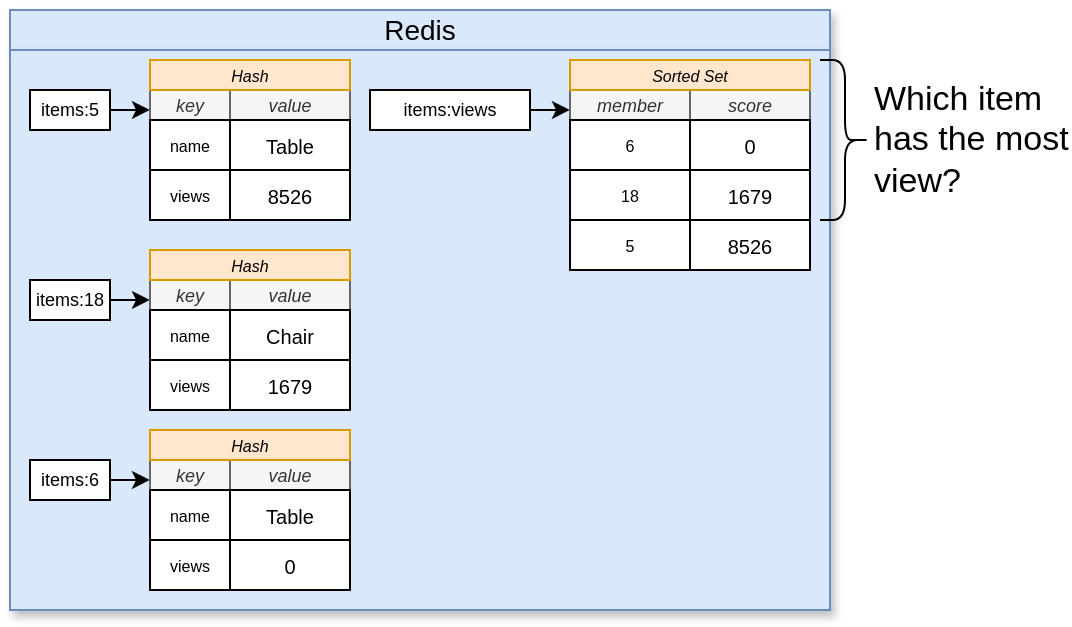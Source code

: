 <mxfile version="26.1.0" pages="13">
  <diagram id="D1F5lsrYFbYX1EULjC0I" name="01 - byviews">
    <mxGraphModel dx="1434" dy="780" grid="1" gridSize="10" guides="1" tooltips="1" connect="1" arrows="1" fold="1" page="1" pageScale="1" pageWidth="1920" pageHeight="1200" math="0" shadow="0">
      <root>
        <mxCell id="0" />
        <mxCell id="1" parent="0" />
        <mxCell id="igY60pxh94BOYOt5tkFo-1" value="Redis" style="rounded=0;whiteSpace=wrap;html=1;shadow=1;fontSize=14;align=center;fillColor=#dae8fc;strokeColor=#6c8ebf;" parent="1" vertex="1">
          <mxGeometry x="860" y="380" width="410" height="20" as="geometry" />
        </mxCell>
        <mxCell id="igY60pxh94BOYOt5tkFo-2" value="" style="rounded=0;whiteSpace=wrap;html=1;shadow=1;fontSize=14;align=center;fillColor=#dae8fc;strokeColor=#6c8ebf;" parent="1" vertex="1">
          <mxGeometry x="860" y="400" width="410" height="280" as="geometry" />
        </mxCell>
        <mxCell id="igY60pxh94BOYOt5tkFo-3" style="edgeStyle=orthogonalEdgeStyle;rounded=0;orthogonalLoop=1;jettySize=auto;html=1;exitX=1;exitY=0.5;exitDx=0;exitDy=0;fontSize=11;" parent="1" source="igY60pxh94BOYOt5tkFo-4" edge="1">
          <mxGeometry relative="1" as="geometry">
            <mxPoint x="930.0" y="429.984" as="targetPoint" />
          </mxGeometry>
        </mxCell>
        <mxCell id="igY60pxh94BOYOt5tkFo-4" value="items:5" style="rounded=0;whiteSpace=wrap;html=1;fontSize=9;" parent="1" vertex="1">
          <mxGeometry x="870" y="420" width="40" height="20" as="geometry" />
        </mxCell>
        <mxCell id="igY60pxh94BOYOt5tkFo-5" value="key" style="rounded=0;whiteSpace=wrap;html=1;fontSize=9;align=center;fontStyle=2;fillColor=#f5f5f5;strokeColor=#666666;fontColor=#333333;" parent="1" vertex="1">
          <mxGeometry x="930" y="420" width="40" height="15" as="geometry" />
        </mxCell>
        <mxCell id="igY60pxh94BOYOt5tkFo-6" value="value" style="rounded=0;whiteSpace=wrap;html=1;fontSize=9;align=center;fontStyle=2;fillColor=#f5f5f5;strokeColor=#666666;fontColor=#333333;" parent="1" vertex="1">
          <mxGeometry x="970" y="420" width="60" height="15" as="geometry" />
        </mxCell>
        <mxCell id="igY60pxh94BOYOt5tkFo-7" value="views" style="rounded=0;whiteSpace=wrap;html=1;fontSize=8;" parent="1" vertex="1">
          <mxGeometry x="930" y="460" width="40" height="25" as="geometry" />
        </mxCell>
        <mxCell id="igY60pxh94BOYOt5tkFo-8" value="8526" style="rounded=0;whiteSpace=wrap;html=1;fontSize=10;" parent="1" vertex="1">
          <mxGeometry x="970" y="460" width="60" height="25" as="geometry" />
        </mxCell>
        <mxCell id="igY60pxh94BOYOt5tkFo-9" value="name" style="rounded=0;whiteSpace=wrap;html=1;fontSize=8;" parent="1" vertex="1">
          <mxGeometry x="930" y="435" width="40" height="25" as="geometry" />
        </mxCell>
        <mxCell id="igY60pxh94BOYOt5tkFo-10" value="Table" style="rounded=0;whiteSpace=wrap;html=1;fontSize=10;" parent="1" vertex="1">
          <mxGeometry x="970" y="435" width="60" height="25" as="geometry" />
        </mxCell>
        <mxCell id="igY60pxh94BOYOt5tkFo-11" style="edgeStyle=orthogonalEdgeStyle;rounded=0;orthogonalLoop=1;jettySize=auto;html=1;exitX=1;exitY=0.5;exitDx=0;exitDy=0;fontSize=11;" parent="1" source="igY60pxh94BOYOt5tkFo-12" edge="1">
          <mxGeometry relative="1" as="geometry">
            <mxPoint x="930.0" y="524.984" as="targetPoint" />
          </mxGeometry>
        </mxCell>
        <mxCell id="igY60pxh94BOYOt5tkFo-12" value="items:18" style="rounded=0;whiteSpace=wrap;html=1;fontSize=9;" parent="1" vertex="1">
          <mxGeometry x="870" y="515" width="40" height="20" as="geometry" />
        </mxCell>
        <mxCell id="igY60pxh94BOYOt5tkFo-13" value="key" style="rounded=0;whiteSpace=wrap;html=1;fontSize=9;align=center;fontStyle=2;fillColor=#f5f5f5;strokeColor=#666666;fontColor=#333333;" parent="1" vertex="1">
          <mxGeometry x="930" y="515" width="40" height="15" as="geometry" />
        </mxCell>
        <mxCell id="igY60pxh94BOYOt5tkFo-14" value="value" style="rounded=0;whiteSpace=wrap;html=1;fontSize=9;align=center;fontStyle=2;fillColor=#f5f5f5;strokeColor=#666666;fontColor=#333333;" parent="1" vertex="1">
          <mxGeometry x="970" y="515" width="60" height="15" as="geometry" />
        </mxCell>
        <mxCell id="igY60pxh94BOYOt5tkFo-15" value="views" style="rounded=0;whiteSpace=wrap;html=1;fontSize=8;" parent="1" vertex="1">
          <mxGeometry x="930" y="555" width="40" height="25" as="geometry" />
        </mxCell>
        <mxCell id="igY60pxh94BOYOt5tkFo-16" value="1679" style="rounded=0;whiteSpace=wrap;html=1;fontSize=10;" parent="1" vertex="1">
          <mxGeometry x="970" y="555" width="60" height="25" as="geometry" />
        </mxCell>
        <mxCell id="igY60pxh94BOYOt5tkFo-17" value="name" style="rounded=0;whiteSpace=wrap;html=1;fontSize=8;" parent="1" vertex="1">
          <mxGeometry x="930" y="530" width="40" height="25" as="geometry" />
        </mxCell>
        <mxCell id="igY60pxh94BOYOt5tkFo-18" value="Chair" style="rounded=0;whiteSpace=wrap;html=1;fontSize=10;" parent="1" vertex="1">
          <mxGeometry x="970" y="530" width="60" height="25" as="geometry" />
        </mxCell>
        <mxCell id="igY60pxh94BOYOt5tkFo-19" style="edgeStyle=orthogonalEdgeStyle;rounded=0;orthogonalLoop=1;jettySize=auto;html=1;exitX=1;exitY=0.5;exitDx=0;exitDy=0;fontSize=11;" parent="1" source="igY60pxh94BOYOt5tkFo-20" edge="1">
          <mxGeometry relative="1" as="geometry">
            <mxPoint x="1140.0" y="429.984" as="targetPoint" />
          </mxGeometry>
        </mxCell>
        <mxCell id="igY60pxh94BOYOt5tkFo-20" value="items:views" style="rounded=0;whiteSpace=wrap;html=1;fontSize=9;" parent="1" vertex="1">
          <mxGeometry x="1040" y="420" width="80" height="20" as="geometry" />
        </mxCell>
        <mxCell id="igY60pxh94BOYOt5tkFo-21" value="member" style="rounded=0;whiteSpace=wrap;html=1;fontSize=9;align=center;fontStyle=2;fillColor=#f5f5f5;strokeColor=#666666;fontColor=#333333;" parent="1" vertex="1">
          <mxGeometry x="1140" y="420" width="60" height="15" as="geometry" />
        </mxCell>
        <mxCell id="igY60pxh94BOYOt5tkFo-22" value="score" style="rounded=0;whiteSpace=wrap;html=1;fontSize=9;align=center;fontStyle=2;fillColor=#f5f5f5;strokeColor=#666666;fontColor=#333333;" parent="1" vertex="1">
          <mxGeometry x="1200" y="420" width="60" height="15" as="geometry" />
        </mxCell>
        <mxCell id="igY60pxh94BOYOt5tkFo-23" value="5" style="rounded=0;whiteSpace=wrap;html=1;fontSize=8;" parent="1" vertex="1">
          <mxGeometry x="1140" y="485" width="60" height="25" as="geometry" />
        </mxCell>
        <mxCell id="igY60pxh94BOYOt5tkFo-24" value="8526" style="rounded=0;whiteSpace=wrap;html=1;fontSize=10;" parent="1" vertex="1">
          <mxGeometry x="1200" y="485" width="60" height="25" as="geometry" />
        </mxCell>
        <mxCell id="igY60pxh94BOYOt5tkFo-25" value="18" style="rounded=0;whiteSpace=wrap;html=1;fontSize=8;" parent="1" vertex="1">
          <mxGeometry x="1140" y="460" width="60" height="25" as="geometry" />
        </mxCell>
        <mxCell id="igY60pxh94BOYOt5tkFo-26" value="1679" style="rounded=0;whiteSpace=wrap;html=1;fontSize=10;" parent="1" vertex="1">
          <mxGeometry x="1200" y="460" width="60" height="25" as="geometry" />
        </mxCell>
        <mxCell id="igY60pxh94BOYOt5tkFo-27" value="Hash" style="rounded=0;whiteSpace=wrap;html=1;fillColor=#ffe6cc;strokeColor=#d79b00;fontStyle=2;fontSize=8;" parent="1" vertex="1">
          <mxGeometry x="930" y="405" width="100" height="15" as="geometry" />
        </mxCell>
        <mxCell id="igY60pxh94BOYOt5tkFo-28" value="Hash" style="rounded=0;whiteSpace=wrap;html=1;fillColor=#ffe6cc;strokeColor=#d79b00;fontStyle=2;fontSize=8;" parent="1" vertex="1">
          <mxGeometry x="930" y="500" width="100" height="15" as="geometry" />
        </mxCell>
        <mxCell id="igY60pxh94BOYOt5tkFo-29" value="Sorted Set" style="rounded=0;whiteSpace=wrap;html=1;fillColor=#ffe6cc;strokeColor=#d79b00;fontStyle=2;fontSize=8;" parent="1" vertex="1">
          <mxGeometry x="1140" y="405" width="120" height="15" as="geometry" />
        </mxCell>
        <mxCell id="Gszo3WM4DNZutnZRUjsL-1" style="edgeStyle=orthogonalEdgeStyle;rounded=0;orthogonalLoop=1;jettySize=auto;html=1;exitX=1;exitY=0.5;exitDx=0;exitDy=0;fontSize=11;" parent="1" source="Gszo3WM4DNZutnZRUjsL-2" edge="1">
          <mxGeometry relative="1" as="geometry">
            <mxPoint x="930.0" y="614.984" as="targetPoint" />
          </mxGeometry>
        </mxCell>
        <mxCell id="Gszo3WM4DNZutnZRUjsL-2" value="items:6" style="rounded=0;whiteSpace=wrap;html=1;fontSize=9;" parent="1" vertex="1">
          <mxGeometry x="870" y="605" width="40" height="20" as="geometry" />
        </mxCell>
        <mxCell id="Gszo3WM4DNZutnZRUjsL-3" value="key" style="rounded=0;whiteSpace=wrap;html=1;fontSize=9;align=center;fontStyle=2;fillColor=#f5f5f5;strokeColor=#666666;fontColor=#333333;" parent="1" vertex="1">
          <mxGeometry x="930" y="605" width="40" height="15" as="geometry" />
        </mxCell>
        <mxCell id="Gszo3WM4DNZutnZRUjsL-4" value="value" style="rounded=0;whiteSpace=wrap;html=1;fontSize=9;align=center;fontStyle=2;fillColor=#f5f5f5;strokeColor=#666666;fontColor=#333333;" parent="1" vertex="1">
          <mxGeometry x="970" y="605" width="60" height="15" as="geometry" />
        </mxCell>
        <mxCell id="Gszo3WM4DNZutnZRUjsL-5" value="views" style="rounded=0;whiteSpace=wrap;html=1;fontSize=8;" parent="1" vertex="1">
          <mxGeometry x="930" y="645" width="40" height="25" as="geometry" />
        </mxCell>
        <mxCell id="Gszo3WM4DNZutnZRUjsL-6" value="0" style="rounded=0;whiteSpace=wrap;html=1;fontSize=10;" parent="1" vertex="1">
          <mxGeometry x="970" y="645" width="60" height="25" as="geometry" />
        </mxCell>
        <mxCell id="Gszo3WM4DNZutnZRUjsL-7" value="name" style="rounded=0;whiteSpace=wrap;html=1;fontSize=8;" parent="1" vertex="1">
          <mxGeometry x="930" y="620" width="40" height="25" as="geometry" />
        </mxCell>
        <mxCell id="Gszo3WM4DNZutnZRUjsL-8" value="Table" style="rounded=0;whiteSpace=wrap;html=1;fontSize=10;" parent="1" vertex="1">
          <mxGeometry x="970" y="620" width="60" height="25" as="geometry" />
        </mxCell>
        <mxCell id="Gszo3WM4DNZutnZRUjsL-9" value="Hash" style="rounded=0;whiteSpace=wrap;html=1;fillColor=#ffe6cc;strokeColor=#d79b00;fontStyle=2;fontSize=8;" parent="1" vertex="1">
          <mxGeometry x="930" y="590" width="100" height="15" as="geometry" />
        </mxCell>
        <mxCell id="Gszo3WM4DNZutnZRUjsL-10" value="6" style="rounded=0;whiteSpace=wrap;html=1;fontSize=8;" parent="1" vertex="1">
          <mxGeometry x="1140" y="435" width="60" height="25" as="geometry" />
        </mxCell>
        <mxCell id="Gszo3WM4DNZutnZRUjsL-11" value="0" style="rounded=0;whiteSpace=wrap;html=1;fontSize=10;" parent="1" vertex="1">
          <mxGeometry x="1200" y="435" width="60" height="25" as="geometry" />
        </mxCell>
        <mxCell id="qMZHbQLz_eEkHH1NVqhw-1" value="" style="shape=curlyBracket;whiteSpace=wrap;html=1;rounded=1;fontSize=8;rotation=-180;" vertex="1" parent="1">
          <mxGeometry x="1265" y="405" width="25" height="80" as="geometry" />
        </mxCell>
        <mxCell id="qMZHbQLz_eEkHH1NVqhw-2" value="Which item has the most view?" style="text;html=1;strokeColor=none;fillColor=none;align=left;verticalAlign=middle;whiteSpace=wrap;rounded=0;fontSize=17;" vertex="1" parent="1">
          <mxGeometry x="1290" y="435" width="100" height="20" as="geometry" />
        </mxCell>
      </root>
    </mxGraphModel>
  </diagram>
  <diagram id="DRDdlCgih6BwZoLvWDms" name="02 - views">
    <mxGraphModel dx="471" dy="290" grid="1" gridSize="10" guides="1" tooltips="1" connect="1" arrows="1" fold="1" page="1" pageScale="1" pageWidth="1920" pageHeight="1200" math="0" shadow="0">
      <root>
        <mxCell id="d8HFLoYDhAAqmQSNemaY-0" />
        <mxCell id="d8HFLoYDhAAqmQSNemaY-1" parent="d8HFLoYDhAAqmQSNemaY-0" />
        <mxCell id="m1opAEyflk67X_eIUAPu-4" style="edgeStyle=orthogonalEdgeStyle;rounded=0;orthogonalLoop=1;jettySize=auto;html=1;exitX=1;exitY=0.5;exitDx=0;exitDy=0;fontSize=19;" edge="1" parent="d8HFLoYDhAAqmQSNemaY-1" source="m1opAEyflk67X_eIUAPu-0" target="m1opAEyflk67X_eIUAPu-2">
          <mxGeometry relative="1" as="geometry" />
        </mxCell>
        <mxCell id="m1opAEyflk67X_eIUAPu-5" style="edgeStyle=orthogonalEdgeStyle;rounded=0;orthogonalLoop=1;jettySize=auto;html=1;exitX=1;exitY=0.5;exitDx=0;exitDy=0;entryX=0;entryY=0.5;entryDx=0;entryDy=0;fontSize=19;" edge="1" parent="d8HFLoYDhAAqmQSNemaY-1" source="m1opAEyflk67X_eIUAPu-0" target="m1opAEyflk67X_eIUAPu-3">
          <mxGeometry relative="1" as="geometry" />
        </mxCell>
        <mxCell id="m1opAEyflk67X_eIUAPu-0" value="On item creation..." style="rounded=0;whiteSpace=wrap;html=1;" vertex="1" parent="d8HFLoYDhAAqmQSNemaY-1">
          <mxGeometry x="750" y="440" width="120" height="40" as="geometry" />
        </mxCell>
        <mxCell id="m1opAEyflk67X_eIUAPu-1" value="1" style="rounded=0;whiteSpace=wrap;html=1;fillColor=#dae8fc;strokeColor=#6c8ebf;fontSize=19;" vertex="1" parent="d8HFLoYDhAAqmQSNemaY-1">
          <mxGeometry x="710" y="440" width="40" height="40" as="geometry" />
        </mxCell>
        <mxCell id="m1opAEyflk67X_eIUAPu-2" value="Initialize the item&#39;s hash &#39;views&#39; property to 0" style="rounded=0;whiteSpace=wrap;html=1;" vertex="1" parent="d8HFLoYDhAAqmQSNemaY-1">
          <mxGeometry x="910" y="440" width="210" height="40" as="geometry" />
        </mxCell>
        <mxCell id="m1opAEyflk67X_eIUAPu-3" value="Add the item&#39;s ID to the sorted set with an initial score of 0" style="rounded=0;whiteSpace=wrap;html=1;" vertex="1" parent="d8HFLoYDhAAqmQSNemaY-1">
          <mxGeometry x="910" y="480" width="210" height="40" as="geometry" />
        </mxCell>
        <mxCell id="m1opAEyflk67X_eIUAPu-6" style="edgeStyle=orthogonalEdgeStyle;rounded=0;orthogonalLoop=1;jettySize=auto;html=1;exitX=1;exitY=0.5;exitDx=0;exitDy=0;fontSize=19;" edge="1" parent="d8HFLoYDhAAqmQSNemaY-1" source="m1opAEyflk67X_eIUAPu-8" target="m1opAEyflk67X_eIUAPu-10">
          <mxGeometry relative="1" as="geometry" />
        </mxCell>
        <mxCell id="m1opAEyflk67X_eIUAPu-7" style="edgeStyle=orthogonalEdgeStyle;rounded=0;orthogonalLoop=1;jettySize=auto;html=1;exitX=1;exitY=0.5;exitDx=0;exitDy=0;entryX=0;entryY=0.5;entryDx=0;entryDy=0;fontSize=19;" edge="1" parent="d8HFLoYDhAAqmQSNemaY-1" source="m1opAEyflk67X_eIUAPu-8" target="m1opAEyflk67X_eIUAPu-11">
          <mxGeometry relative="1" as="geometry" />
        </mxCell>
        <mxCell id="m1opAEyflk67X_eIUAPu-8" value="On item view..." style="rounded=0;whiteSpace=wrap;html=1;" vertex="1" parent="d8HFLoYDhAAqmQSNemaY-1">
          <mxGeometry x="750" y="550" width="120" height="40" as="geometry" />
        </mxCell>
        <mxCell id="m1opAEyflk67X_eIUAPu-9" value="2" style="rounded=0;whiteSpace=wrap;html=1;fillColor=#dae8fc;strokeColor=#6c8ebf;fontSize=19;" vertex="1" parent="d8HFLoYDhAAqmQSNemaY-1">
          <mxGeometry x="710" y="550" width="40" height="40" as="geometry" />
        </mxCell>
        <mxCell id="m1opAEyflk67X_eIUAPu-10" value="Increment the item hash&#39;s &#39;views&#39; property by 1" style="rounded=0;whiteSpace=wrap;html=1;" vertex="1" parent="d8HFLoYDhAAqmQSNemaY-1">
          <mxGeometry x="910" y="550" width="210" height="40" as="geometry" />
        </mxCell>
        <mxCell id="m1opAEyflk67X_eIUAPu-11" value="Increment the sorted set&#39;s score for this item by 1" style="rounded=0;whiteSpace=wrap;html=1;" vertex="1" parent="d8HFLoYDhAAqmQSNemaY-1">
          <mxGeometry x="910" y="590" width="210" height="40" as="geometry" />
        </mxCell>
        <mxCell id="m1opAEyflk67X_eIUAPu-12" value="&lt;i style=&quot;font-size: 12px;&quot;&gt;Only if this user is viewing the item for the first time (implement later)&lt;/i&gt;" style="text;html=1;strokeColor=none;fillColor=none;align=center;verticalAlign=middle;whiteSpace=wrap;rounded=0;fontSize=12;" vertex="1" parent="d8HFLoYDhAAqmQSNemaY-1">
          <mxGeometry x="730" y="600" width="160" height="40" as="geometry" />
        </mxCell>
      </root>
    </mxGraphModel>
  </diagram>
  <diagram id="bVmHojdCSNnpJD1RGwFd" name="03 - steps">
    <mxGraphModel dx="394" dy="243" grid="1" gridSize="10" guides="1" tooltips="1" connect="1" arrows="1" fold="1" page="1" pageScale="1" pageWidth="1920" pageHeight="1200" math="0" shadow="0">
      <root>
        <mxCell id="pKthEEk3oiYx_yqVTJS0-0" />
        <mxCell id="pKthEEk3oiYx_yqVTJS0-1" parent="pKthEEk3oiYx_yqVTJS0-0" />
        <mxCell id="foDtH0Z5EYlIwOGs-fsE-0" value="Set up a sorted set for items by &#39;Ending Soonest&#39;" style="rounded=0;whiteSpace=wrap;html=1;fontSize=14;" vertex="1" parent="pKthEEk3oiYx_yqVTJS0-1">
          <mxGeometry x="750" y="440" width="330" height="40" as="geometry" />
        </mxCell>
        <mxCell id="foDtH0Z5EYlIwOGs-fsE-1" value="1" style="rounded=0;whiteSpace=wrap;html=1;fillColor=#dae8fc;strokeColor=#6c8ebf;fontSize=19;" vertex="1" parent="pKthEEk3oiYx_yqVTJS0-1">
          <mxGeometry x="710" y="440" width="40" height="40" as="geometry" />
        </mxCell>
        <mxCell id="foDtH0Z5EYlIwOGs-fsE-2" value="Work on displaying &#39;Most Views&#39; and &#39;Ending Soonest&#39;" style="rounded=0;whiteSpace=wrap;html=1;fontSize=14;" vertex="1" parent="pKthEEk3oiYx_yqVTJS0-1">
          <mxGeometry x="750" y="500" width="330" height="40" as="geometry" />
        </mxCell>
        <mxCell id="foDtH0Z5EYlIwOGs-fsE-3" value="2" style="rounded=0;whiteSpace=wrap;html=1;fillColor=#dae8fc;strokeColor=#6c8ebf;fontSize=19;" vertex="1" parent="pKthEEk3oiYx_yqVTJS0-1">
          <mxGeometry x="710" y="500" width="40" height="40" as="geometry" />
        </mxCell>
      </root>
    </mxGraphModel>
  </diagram>
  <diagram name="04 - soonest" id="BRR7oogRuFnyj3LSMCRK">
    <mxGraphModel dx="1434" dy="780" grid="1" gridSize="10" guides="1" tooltips="1" connect="1" arrows="1" fold="1" page="1" pageScale="1" pageWidth="1920" pageHeight="1200" math="0" shadow="0">
      <root>
        <mxCell id="mbn1wHDxhkzQp9dpqeWJ-0" />
        <mxCell id="mbn1wHDxhkzQp9dpqeWJ-1" parent="mbn1wHDxhkzQp9dpqeWJ-0" />
        <mxCell id="mbn1wHDxhkzQp9dpqeWJ-2" value="Redis" style="rounded=0;whiteSpace=wrap;html=1;shadow=1;fontSize=14;align=center;fillColor=#dae8fc;strokeColor=#6c8ebf;" parent="mbn1wHDxhkzQp9dpqeWJ-1" vertex="1">
          <mxGeometry x="860" y="380" width="410" height="20" as="geometry" />
        </mxCell>
        <mxCell id="mbn1wHDxhkzQp9dpqeWJ-3" value="" style="rounded=0;whiteSpace=wrap;html=1;shadow=1;fontSize=14;align=center;fillColor=#dae8fc;strokeColor=#6c8ebf;" parent="mbn1wHDxhkzQp9dpqeWJ-1" vertex="1">
          <mxGeometry x="860" y="400" width="410" height="190" as="geometry" />
        </mxCell>
        <mxCell id="mbn1wHDxhkzQp9dpqeWJ-4" style="edgeStyle=orthogonalEdgeStyle;rounded=0;orthogonalLoop=1;jettySize=auto;html=1;exitX=1;exitY=0.5;exitDx=0;exitDy=0;fontSize=11;" parent="mbn1wHDxhkzQp9dpqeWJ-1" source="mbn1wHDxhkzQp9dpqeWJ-5" edge="1">
          <mxGeometry relative="1" as="geometry">
            <mxPoint x="930.0" y="429.984" as="targetPoint" />
          </mxGeometry>
        </mxCell>
        <mxCell id="mbn1wHDxhkzQp9dpqeWJ-5" value="items:5" style="rounded=0;whiteSpace=wrap;html=1;fontSize=9;" parent="mbn1wHDxhkzQp9dpqeWJ-1" vertex="1">
          <mxGeometry x="870" y="420" width="40" height="20" as="geometry" />
        </mxCell>
        <mxCell id="mbn1wHDxhkzQp9dpqeWJ-6" value="key" style="rounded=0;whiteSpace=wrap;html=1;fontSize=9;align=center;fontStyle=2;fillColor=#f5f5f5;strokeColor=#666666;fontColor=#333333;" parent="mbn1wHDxhkzQp9dpqeWJ-1" vertex="1">
          <mxGeometry x="930" y="420" width="40" height="15" as="geometry" />
        </mxCell>
        <mxCell id="mbn1wHDxhkzQp9dpqeWJ-7" value="value" style="rounded=0;whiteSpace=wrap;html=1;fontSize=9;align=center;fontStyle=2;fillColor=#f5f5f5;strokeColor=#666666;fontColor=#333333;" parent="mbn1wHDxhkzQp9dpqeWJ-1" vertex="1">
          <mxGeometry x="970" y="420" width="60" height="15" as="geometry" />
        </mxCell>
        <mxCell id="mbn1wHDxhkzQp9dpqeWJ-8" value="endingAt" style="rounded=0;whiteSpace=wrap;html=1;fontSize=8;" parent="mbn1wHDxhkzQp9dpqeWJ-1" vertex="1">
          <mxGeometry x="930" y="460" width="40" height="25" as="geometry" />
        </mxCell>
        <mxCell id="mbn1wHDxhkzQp9dpqeWJ-9" value="124865436" style="rounded=0;whiteSpace=wrap;html=1;fontSize=10;" parent="mbn1wHDxhkzQp9dpqeWJ-1" vertex="1">
          <mxGeometry x="970" y="460" width="60" height="25" as="geometry" />
        </mxCell>
        <mxCell id="mbn1wHDxhkzQp9dpqeWJ-10" value="name" style="rounded=0;whiteSpace=wrap;html=1;fontSize=8;" parent="mbn1wHDxhkzQp9dpqeWJ-1" vertex="1">
          <mxGeometry x="930" y="435" width="40" height="25" as="geometry" />
        </mxCell>
        <mxCell id="mbn1wHDxhkzQp9dpqeWJ-11" value="Table" style="rounded=0;whiteSpace=wrap;html=1;fontSize=10;" parent="mbn1wHDxhkzQp9dpqeWJ-1" vertex="1">
          <mxGeometry x="970" y="435" width="60" height="25" as="geometry" />
        </mxCell>
        <mxCell id="mbn1wHDxhkzQp9dpqeWJ-12" style="edgeStyle=orthogonalEdgeStyle;rounded=0;orthogonalLoop=1;jettySize=auto;html=1;exitX=1;exitY=0.5;exitDx=0;exitDy=0;fontSize=11;" parent="mbn1wHDxhkzQp9dpqeWJ-1" source="mbn1wHDxhkzQp9dpqeWJ-13" edge="1">
          <mxGeometry relative="1" as="geometry">
            <mxPoint x="930.0" y="524.984" as="targetPoint" />
          </mxGeometry>
        </mxCell>
        <mxCell id="mbn1wHDxhkzQp9dpqeWJ-13" value="items:18" style="rounded=0;whiteSpace=wrap;html=1;fontSize=9;" parent="mbn1wHDxhkzQp9dpqeWJ-1" vertex="1">
          <mxGeometry x="870" y="515" width="40" height="20" as="geometry" />
        </mxCell>
        <mxCell id="mbn1wHDxhkzQp9dpqeWJ-14" value="key" style="rounded=0;whiteSpace=wrap;html=1;fontSize=9;align=center;fontStyle=2;fillColor=#f5f5f5;strokeColor=#666666;fontColor=#333333;" parent="mbn1wHDxhkzQp9dpqeWJ-1" vertex="1">
          <mxGeometry x="930" y="515" width="40" height="15" as="geometry" />
        </mxCell>
        <mxCell id="mbn1wHDxhkzQp9dpqeWJ-15" value="value" style="rounded=0;whiteSpace=wrap;html=1;fontSize=9;align=center;fontStyle=2;fillColor=#f5f5f5;strokeColor=#666666;fontColor=#333333;" parent="mbn1wHDxhkzQp9dpqeWJ-1" vertex="1">
          <mxGeometry x="970" y="515" width="60" height="15" as="geometry" />
        </mxCell>
        <mxCell id="mbn1wHDxhkzQp9dpqeWJ-16" value="endingAt" style="rounded=0;whiteSpace=wrap;html=1;fontSize=8;" parent="mbn1wHDxhkzQp9dpqeWJ-1" vertex="1">
          <mxGeometry x="930" y="555" width="40" height="25" as="geometry" />
        </mxCell>
        <mxCell id="mbn1wHDxhkzQp9dpqeWJ-17" value="154865436" style="rounded=0;whiteSpace=wrap;html=1;fontSize=10;" parent="mbn1wHDxhkzQp9dpqeWJ-1" vertex="1">
          <mxGeometry x="970" y="555" width="60" height="25" as="geometry" />
        </mxCell>
        <mxCell id="mbn1wHDxhkzQp9dpqeWJ-18" value="name" style="rounded=0;whiteSpace=wrap;html=1;fontSize=8;" parent="mbn1wHDxhkzQp9dpqeWJ-1" vertex="1">
          <mxGeometry x="930" y="530" width="40" height="25" as="geometry" />
        </mxCell>
        <mxCell id="mbn1wHDxhkzQp9dpqeWJ-19" value="Chair" style="rounded=0;whiteSpace=wrap;html=1;fontSize=10;" parent="mbn1wHDxhkzQp9dpqeWJ-1" vertex="1">
          <mxGeometry x="970" y="530" width="60" height="25" as="geometry" />
        </mxCell>
        <mxCell id="mbn1wHDxhkzQp9dpqeWJ-20" style="edgeStyle=orthogonalEdgeStyle;rounded=0;orthogonalLoop=1;jettySize=auto;html=1;exitX=1;exitY=0.5;exitDx=0;exitDy=0;fontSize=11;" parent="mbn1wHDxhkzQp9dpqeWJ-1" source="mbn1wHDxhkzQp9dpqeWJ-21" edge="1">
          <mxGeometry relative="1" as="geometry">
            <mxPoint x="1140.0" y="429.984" as="targetPoint" />
          </mxGeometry>
        </mxCell>
        <mxCell id="mbn1wHDxhkzQp9dpqeWJ-21" value="items:endingAt" style="rounded=0;whiteSpace=wrap;html=1;fontSize=9;" parent="mbn1wHDxhkzQp9dpqeWJ-1" vertex="1">
          <mxGeometry x="1040" y="420" width="80" height="20" as="geometry" />
        </mxCell>
        <mxCell id="mbn1wHDxhkzQp9dpqeWJ-22" value="member" style="rounded=0;whiteSpace=wrap;html=1;fontSize=9;align=center;fontStyle=2;fillColor=#f5f5f5;strokeColor=#666666;fontColor=#333333;" parent="mbn1wHDxhkzQp9dpqeWJ-1" vertex="1">
          <mxGeometry x="1140" y="420" width="60" height="15" as="geometry" />
        </mxCell>
        <mxCell id="mbn1wHDxhkzQp9dpqeWJ-23" value="score" style="rounded=0;whiteSpace=wrap;html=1;fontSize=9;align=center;fontStyle=2;fillColor=#f5f5f5;strokeColor=#666666;fontColor=#333333;" parent="mbn1wHDxhkzQp9dpqeWJ-1" vertex="1">
          <mxGeometry x="1200" y="420" width="60" height="15" as="geometry" />
        </mxCell>
        <mxCell id="mbn1wHDxhkzQp9dpqeWJ-26" value="18" style="rounded=0;whiteSpace=wrap;html=1;fontSize=8;" parent="mbn1wHDxhkzQp9dpqeWJ-1" vertex="1">
          <mxGeometry x="1140" y="460" width="60" height="25" as="geometry" />
        </mxCell>
        <mxCell id="mbn1wHDxhkzQp9dpqeWJ-27" value="154865436" style="rounded=0;whiteSpace=wrap;html=1;fontSize=10;" parent="mbn1wHDxhkzQp9dpqeWJ-1" vertex="1">
          <mxGeometry x="1200" y="460" width="60" height="25" as="geometry" />
        </mxCell>
        <mxCell id="mbn1wHDxhkzQp9dpqeWJ-28" value="Hash" style="rounded=0;whiteSpace=wrap;html=1;fillColor=#ffe6cc;strokeColor=#d79b00;fontStyle=2;fontSize=8;" parent="mbn1wHDxhkzQp9dpqeWJ-1" vertex="1">
          <mxGeometry x="930" y="405" width="100" height="15" as="geometry" />
        </mxCell>
        <mxCell id="mbn1wHDxhkzQp9dpqeWJ-29" value="Hash" style="rounded=0;whiteSpace=wrap;html=1;fillColor=#ffe6cc;strokeColor=#d79b00;fontStyle=2;fontSize=8;" parent="mbn1wHDxhkzQp9dpqeWJ-1" vertex="1">
          <mxGeometry x="930" y="500" width="100" height="15" as="geometry" />
        </mxCell>
        <mxCell id="mbn1wHDxhkzQp9dpqeWJ-30" value="Sorted Set" style="rounded=0;whiteSpace=wrap;html=1;fillColor=#ffe6cc;strokeColor=#d79b00;fontStyle=2;fontSize=8;" parent="mbn1wHDxhkzQp9dpqeWJ-1" vertex="1">
          <mxGeometry x="1140" y="405" width="120" height="15" as="geometry" />
        </mxCell>
        <mxCell id="mbn1wHDxhkzQp9dpqeWJ-31" value="" style="shape=curlyBracket;whiteSpace=wrap;html=1;rounded=1;fontSize=8;rotation=-180;" parent="mbn1wHDxhkzQp9dpqeWJ-1" vertex="1">
          <mxGeometry x="1265" y="405" width="25" height="80" as="geometry" />
        </mxCell>
        <mxCell id="mbn1wHDxhkzQp9dpqeWJ-32" value="Which items are ending soonest?" style="text;html=1;strokeColor=none;fillColor=none;align=left;verticalAlign=middle;whiteSpace=wrap;rounded=0;fontSize=17;" parent="mbn1wHDxhkzQp9dpqeWJ-1" vertex="1">
          <mxGeometry x="1290" y="435" width="100" height="20" as="geometry" />
        </mxCell>
        <mxCell id="mbn1wHDxhkzQp9dpqeWJ-42" value="5" style="rounded=0;whiteSpace=wrap;html=1;fontSize=8;" parent="mbn1wHDxhkzQp9dpqeWJ-1" vertex="1">
          <mxGeometry x="1140" y="435" width="60" height="25" as="geometry" />
        </mxCell>
        <mxCell id="mbn1wHDxhkzQp9dpqeWJ-43" value="124865436" style="rounded=0;whiteSpace=wrap;html=1;fontSize=10;" parent="mbn1wHDxhkzQp9dpqeWJ-1" vertex="1">
          <mxGeometry x="1200" y="435" width="60" height="25" as="geometry" />
        </mxCell>
      </root>
    </mxGraphModel>
  </diagram>
  <diagram name="05 - soonest" id="JcgZszVsfY-7evwLLyrc">
    <mxGraphModel dx="413" dy="255" grid="1" gridSize="10" guides="1" tooltips="1" connect="1" arrows="1" fold="1" page="1" pageScale="1" pageWidth="1920" pageHeight="1200" math="0" shadow="0">
      <root>
        <mxCell id="Ub_Fsn29J9f2JPITfTRX-0" />
        <mxCell id="Ub_Fsn29J9f2JPITfTRX-1" parent="Ub_Fsn29J9f2JPITfTRX-0" />
        <mxCell id="Ub_Fsn29J9f2JPITfTRX-2" style="edgeStyle=orthogonalEdgeStyle;rounded=0;orthogonalLoop=1;jettySize=auto;html=1;exitX=1;exitY=0.5;exitDx=0;exitDy=0;fontSize=19;" edge="1" parent="Ub_Fsn29J9f2JPITfTRX-1" source="Ub_Fsn29J9f2JPITfTRX-4" target="Ub_Fsn29J9f2JPITfTRX-6">
          <mxGeometry relative="1" as="geometry" />
        </mxCell>
        <mxCell id="Ub_Fsn29J9f2JPITfTRX-3" style="edgeStyle=orthogonalEdgeStyle;rounded=0;orthogonalLoop=1;jettySize=auto;html=1;exitX=1;exitY=0.5;exitDx=0;exitDy=0;entryX=0;entryY=0.5;entryDx=0;entryDy=0;fontSize=19;" edge="1" parent="Ub_Fsn29J9f2JPITfTRX-1" source="Ub_Fsn29J9f2JPITfTRX-4" target="Ub_Fsn29J9f2JPITfTRX-7">
          <mxGeometry relative="1" as="geometry" />
        </mxCell>
        <mxCell id="Ub_Fsn29J9f2JPITfTRX-4" value="On item creation..." style="rounded=0;whiteSpace=wrap;html=1;" vertex="1" parent="Ub_Fsn29J9f2JPITfTRX-1">
          <mxGeometry x="750" y="440" width="120" height="40" as="geometry" />
        </mxCell>
        <mxCell id="Ub_Fsn29J9f2JPITfTRX-5" value="1" style="rounded=0;whiteSpace=wrap;html=1;fillColor=#dae8fc;strokeColor=#6c8ebf;fontSize=19;" vertex="1" parent="Ub_Fsn29J9f2JPITfTRX-1">
          <mxGeometry x="710" y="440" width="40" height="40" as="geometry" />
        </mxCell>
        <mxCell id="Ub_Fsn29J9f2JPITfTRX-6" value="Initialize the item&#39;s hash &#39;endingAt&#39; property to a unix timestamp" style="rounded=0;whiteSpace=wrap;html=1;" vertex="1" parent="Ub_Fsn29J9f2JPITfTRX-1">
          <mxGeometry x="910" y="440" width="210" height="40" as="geometry" />
        </mxCell>
        <mxCell id="Ub_Fsn29J9f2JPITfTRX-7" value="Add the item&#39;s ID to the sorted set with an initial score of the timestamp" style="rounded=0;whiteSpace=wrap;html=1;" vertex="1" parent="Ub_Fsn29J9f2JPITfTRX-1">
          <mxGeometry x="910" y="480" width="210" height="40" as="geometry" />
        </mxCell>
      </root>
    </mxGraphModel>
  </diagram>
  <diagram id="VrESyfBuBtqt3oYP5s4A" name="06 - relational">
    <mxGraphModel dx="491" dy="303" grid="1" gridSize="10" guides="1" tooltips="1" connect="1" arrows="1" fold="1" page="1" pageScale="1" pageWidth="1920" pageHeight="1200" math="0" shadow="0">
      <root>
        <mxCell id="CZrKYvBdahwIgKnGPCvl-0" />
        <mxCell id="CZrKYvBdahwIgKnGPCvl-1" parent="CZrKYvBdahwIgKnGPCvl-0" />
        <mxCell id="h52uEvqfkv4I1XdnKeyq-0" value="Redis" style="rounded=0;whiteSpace=wrap;html=1;shadow=1;fontSize=14;align=center;fillColor=#dae8fc;strokeColor=#6c8ebf;" vertex="1" parent="CZrKYvBdahwIgKnGPCvl-1">
          <mxGeometry x="860" y="380" width="380" height="20" as="geometry" />
        </mxCell>
        <mxCell id="h52uEvqfkv4I1XdnKeyq-1" value="" style="rounded=0;whiteSpace=wrap;html=1;shadow=1;fontSize=14;align=center;fillColor=#dae8fc;strokeColor=#6c8ebf;" vertex="1" parent="CZrKYvBdahwIgKnGPCvl-1">
          <mxGeometry x="860" y="400" width="380" height="280" as="geometry" />
        </mxCell>
        <mxCell id="h52uEvqfkv4I1XdnKeyq-2" style="edgeStyle=orthogonalEdgeStyle;rounded=0;orthogonalLoop=1;jettySize=auto;html=1;exitX=1;exitY=0.5;exitDx=0;exitDy=0;fontSize=11;" edge="1" parent="CZrKYvBdahwIgKnGPCvl-1" source="h52uEvqfkv4I1XdnKeyq-3">
          <mxGeometry relative="1" as="geometry">
            <mxPoint x="930.0" y="429.984" as="targetPoint" />
          </mxGeometry>
        </mxCell>
        <mxCell id="h52uEvqfkv4I1XdnKeyq-3" value="items:5" style="rounded=0;whiteSpace=wrap;html=1;fontSize=9;" vertex="1" parent="CZrKYvBdahwIgKnGPCvl-1">
          <mxGeometry x="870" y="420" width="40" height="20" as="geometry" />
        </mxCell>
        <mxCell id="h52uEvqfkv4I1XdnKeyq-4" value="key" style="rounded=0;whiteSpace=wrap;html=1;fontSize=9;align=center;fontStyle=2;fillColor=#f5f5f5;strokeColor=#666666;fontColor=#333333;" vertex="1" parent="CZrKYvBdahwIgKnGPCvl-1">
          <mxGeometry x="930" y="420" width="40" height="15" as="geometry" />
        </mxCell>
        <mxCell id="h52uEvqfkv4I1XdnKeyq-5" value="value" style="rounded=0;whiteSpace=wrap;html=1;fontSize=9;align=center;fontStyle=2;fillColor=#f5f5f5;strokeColor=#666666;fontColor=#333333;" vertex="1" parent="CZrKYvBdahwIgKnGPCvl-1">
          <mxGeometry x="970" y="420" width="60" height="15" as="geometry" />
        </mxCell>
        <mxCell id="h52uEvqfkv4I1XdnKeyq-6" value="views" style="rounded=0;whiteSpace=wrap;html=1;fontSize=8;" vertex="1" parent="CZrKYvBdahwIgKnGPCvl-1">
          <mxGeometry x="930" y="460" width="40" height="25" as="geometry" />
        </mxCell>
        <mxCell id="h52uEvqfkv4I1XdnKeyq-7" value="8526" style="rounded=0;whiteSpace=wrap;html=1;fontSize=10;" vertex="1" parent="CZrKYvBdahwIgKnGPCvl-1">
          <mxGeometry x="970" y="460" width="60" height="25" as="geometry" />
        </mxCell>
        <mxCell id="h52uEvqfkv4I1XdnKeyq-8" value="name" style="rounded=0;whiteSpace=wrap;html=1;fontSize=8;" vertex="1" parent="CZrKYvBdahwIgKnGPCvl-1">
          <mxGeometry x="930" y="435" width="40" height="25" as="geometry" />
        </mxCell>
        <mxCell id="h52uEvqfkv4I1XdnKeyq-9" value="Table" style="rounded=0;whiteSpace=wrap;html=1;fontSize=10;" vertex="1" parent="CZrKYvBdahwIgKnGPCvl-1">
          <mxGeometry x="970" y="435" width="60" height="25" as="geometry" />
        </mxCell>
        <mxCell id="h52uEvqfkv4I1XdnKeyq-10" style="edgeStyle=orthogonalEdgeStyle;rounded=0;orthogonalLoop=1;jettySize=auto;html=1;exitX=1;exitY=0.5;exitDx=0;exitDy=0;fontSize=11;" edge="1" parent="CZrKYvBdahwIgKnGPCvl-1" source="h52uEvqfkv4I1XdnKeyq-11">
          <mxGeometry relative="1" as="geometry">
            <mxPoint x="930.0" y="524.984" as="targetPoint" />
          </mxGeometry>
        </mxCell>
        <mxCell id="h52uEvqfkv4I1XdnKeyq-11" value="items:18" style="rounded=0;whiteSpace=wrap;html=1;fontSize=9;" vertex="1" parent="CZrKYvBdahwIgKnGPCvl-1">
          <mxGeometry x="870" y="515" width="40" height="20" as="geometry" />
        </mxCell>
        <mxCell id="h52uEvqfkv4I1XdnKeyq-12" value="key" style="rounded=0;whiteSpace=wrap;html=1;fontSize=9;align=center;fontStyle=2;fillColor=#f5f5f5;strokeColor=#666666;fontColor=#333333;" vertex="1" parent="CZrKYvBdahwIgKnGPCvl-1">
          <mxGeometry x="930" y="515" width="40" height="15" as="geometry" />
        </mxCell>
        <mxCell id="h52uEvqfkv4I1XdnKeyq-13" value="value" style="rounded=0;whiteSpace=wrap;html=1;fontSize=9;align=center;fontStyle=2;fillColor=#f5f5f5;strokeColor=#666666;fontColor=#333333;" vertex="1" parent="CZrKYvBdahwIgKnGPCvl-1">
          <mxGeometry x="970" y="515" width="60" height="15" as="geometry" />
        </mxCell>
        <mxCell id="h52uEvqfkv4I1XdnKeyq-14" value="views" style="rounded=0;whiteSpace=wrap;html=1;fontSize=8;" vertex="1" parent="CZrKYvBdahwIgKnGPCvl-1">
          <mxGeometry x="930" y="555" width="40" height="25" as="geometry" />
        </mxCell>
        <mxCell id="h52uEvqfkv4I1XdnKeyq-15" value="1679" style="rounded=0;whiteSpace=wrap;html=1;fontSize=10;" vertex="1" parent="CZrKYvBdahwIgKnGPCvl-1">
          <mxGeometry x="970" y="555" width="60" height="25" as="geometry" />
        </mxCell>
        <mxCell id="h52uEvqfkv4I1XdnKeyq-16" value="name" style="rounded=0;whiteSpace=wrap;html=1;fontSize=8;" vertex="1" parent="CZrKYvBdahwIgKnGPCvl-1">
          <mxGeometry x="930" y="530" width="40" height="25" as="geometry" />
        </mxCell>
        <mxCell id="h52uEvqfkv4I1XdnKeyq-17" value="Chair" style="rounded=0;whiteSpace=wrap;html=1;fontSize=10;" vertex="1" parent="CZrKYvBdahwIgKnGPCvl-1">
          <mxGeometry x="970" y="530" width="60" height="25" as="geometry" />
        </mxCell>
        <mxCell id="h52uEvqfkv4I1XdnKeyq-18" style="edgeStyle=orthogonalEdgeStyle;rounded=0;orthogonalLoop=1;jettySize=auto;html=1;exitX=1;exitY=0.5;exitDx=0;exitDy=0;fontSize=11;" edge="1" parent="CZrKYvBdahwIgKnGPCvl-1" source="h52uEvqfkv4I1XdnKeyq-19">
          <mxGeometry relative="1" as="geometry">
            <mxPoint x="1105.0" y="429.984" as="targetPoint" />
          </mxGeometry>
        </mxCell>
        <mxCell id="h52uEvqfkv4I1XdnKeyq-19" value="items:views" style="rounded=0;whiteSpace=wrap;html=1;fontSize=9;" vertex="1" parent="CZrKYvBdahwIgKnGPCvl-1">
          <mxGeometry x="1040" y="420" width="50" height="20" as="geometry" />
        </mxCell>
        <mxCell id="h52uEvqfkv4I1XdnKeyq-20" value="member" style="rounded=0;whiteSpace=wrap;html=1;fontSize=9;align=center;fontStyle=2;fillColor=#f5f5f5;strokeColor=#666666;fontColor=#333333;" vertex="1" parent="CZrKYvBdahwIgKnGPCvl-1">
          <mxGeometry x="1105" y="420" width="60" height="15" as="geometry" />
        </mxCell>
        <mxCell id="h52uEvqfkv4I1XdnKeyq-21" value="score" style="rounded=0;whiteSpace=wrap;html=1;fontSize=9;align=center;fontStyle=2;fillColor=#f5f5f5;strokeColor=#666666;fontColor=#333333;" vertex="1" parent="CZrKYvBdahwIgKnGPCvl-1">
          <mxGeometry x="1165" y="420" width="60" height="15" as="geometry" />
        </mxCell>
        <mxCell id="h52uEvqfkv4I1XdnKeyq-22" value="5" style="rounded=0;whiteSpace=wrap;html=1;fontSize=8;" vertex="1" parent="CZrKYvBdahwIgKnGPCvl-1">
          <mxGeometry x="1105" y="485" width="60" height="25" as="geometry" />
        </mxCell>
        <mxCell id="h52uEvqfkv4I1XdnKeyq-23" value="8526" style="rounded=0;whiteSpace=wrap;html=1;fontSize=10;" vertex="1" parent="CZrKYvBdahwIgKnGPCvl-1">
          <mxGeometry x="1165" y="485" width="60" height="25" as="geometry" />
        </mxCell>
        <mxCell id="h52uEvqfkv4I1XdnKeyq-24" value="18" style="rounded=0;whiteSpace=wrap;html=1;fontSize=8;" vertex="1" parent="CZrKYvBdahwIgKnGPCvl-1">
          <mxGeometry x="1105" y="460" width="60" height="25" as="geometry" />
        </mxCell>
        <mxCell id="h52uEvqfkv4I1XdnKeyq-25" value="1679" style="rounded=0;whiteSpace=wrap;html=1;fontSize=10;" vertex="1" parent="CZrKYvBdahwIgKnGPCvl-1">
          <mxGeometry x="1165" y="460" width="60" height="25" as="geometry" />
        </mxCell>
        <mxCell id="h52uEvqfkv4I1XdnKeyq-26" value="Hash" style="rounded=0;whiteSpace=wrap;html=1;fillColor=#ffe6cc;strokeColor=#d79b00;fontStyle=2;fontSize=8;" vertex="1" parent="CZrKYvBdahwIgKnGPCvl-1">
          <mxGeometry x="930" y="405" width="100" height="15" as="geometry" />
        </mxCell>
        <mxCell id="h52uEvqfkv4I1XdnKeyq-27" value="Hash" style="rounded=0;whiteSpace=wrap;html=1;fillColor=#ffe6cc;strokeColor=#d79b00;fontStyle=2;fontSize=8;" vertex="1" parent="CZrKYvBdahwIgKnGPCvl-1">
          <mxGeometry x="930" y="500" width="100" height="15" as="geometry" />
        </mxCell>
        <mxCell id="h52uEvqfkv4I1XdnKeyq-28" value="Sorted Set" style="rounded=0;whiteSpace=wrap;html=1;fillColor=#ffe6cc;strokeColor=#d79b00;fontStyle=2;fontSize=8;" vertex="1" parent="CZrKYvBdahwIgKnGPCvl-1">
          <mxGeometry x="1105" y="405" width="120" height="15" as="geometry" />
        </mxCell>
        <mxCell id="h52uEvqfkv4I1XdnKeyq-29" style="edgeStyle=orthogonalEdgeStyle;rounded=0;orthogonalLoop=1;jettySize=auto;html=1;exitX=1;exitY=0.5;exitDx=0;exitDy=0;fontSize=11;" edge="1" parent="CZrKYvBdahwIgKnGPCvl-1" source="h52uEvqfkv4I1XdnKeyq-30">
          <mxGeometry relative="1" as="geometry">
            <mxPoint x="930.0" y="614.984" as="targetPoint" />
          </mxGeometry>
        </mxCell>
        <mxCell id="h52uEvqfkv4I1XdnKeyq-30" value="items#6" style="rounded=0;whiteSpace=wrap;html=1;fontSize=9;" vertex="1" parent="CZrKYvBdahwIgKnGPCvl-1">
          <mxGeometry x="870" y="605" width="40" height="20" as="geometry" />
        </mxCell>
        <mxCell id="h52uEvqfkv4I1XdnKeyq-31" value="key" style="rounded=0;whiteSpace=wrap;html=1;fontSize=9;align=center;fontStyle=2;fillColor=#f5f5f5;strokeColor=#666666;fontColor=#333333;" vertex="1" parent="CZrKYvBdahwIgKnGPCvl-1">
          <mxGeometry x="930" y="605" width="40" height="15" as="geometry" />
        </mxCell>
        <mxCell id="h52uEvqfkv4I1XdnKeyq-32" value="value" style="rounded=0;whiteSpace=wrap;html=1;fontSize=9;align=center;fontStyle=2;fillColor=#f5f5f5;strokeColor=#666666;fontColor=#333333;" vertex="1" parent="CZrKYvBdahwIgKnGPCvl-1">
          <mxGeometry x="970" y="605" width="60" height="15" as="geometry" />
        </mxCell>
        <mxCell id="h52uEvqfkv4I1XdnKeyq-33" value="views" style="rounded=0;whiteSpace=wrap;html=1;fontSize=8;" vertex="1" parent="CZrKYvBdahwIgKnGPCvl-1">
          <mxGeometry x="930" y="645" width="40" height="25" as="geometry" />
        </mxCell>
        <mxCell id="h52uEvqfkv4I1XdnKeyq-34" value="0" style="rounded=0;whiteSpace=wrap;html=1;fontSize=10;" vertex="1" parent="CZrKYvBdahwIgKnGPCvl-1">
          <mxGeometry x="970" y="645" width="60" height="25" as="geometry" />
        </mxCell>
        <mxCell id="h52uEvqfkv4I1XdnKeyq-35" value="name" style="rounded=0;whiteSpace=wrap;html=1;fontSize=8;" vertex="1" parent="CZrKYvBdahwIgKnGPCvl-1">
          <mxGeometry x="930" y="620" width="40" height="25" as="geometry" />
        </mxCell>
        <mxCell id="h52uEvqfkv4I1XdnKeyq-36" value="Table" style="rounded=0;whiteSpace=wrap;html=1;fontSize=10;" vertex="1" parent="CZrKYvBdahwIgKnGPCvl-1">
          <mxGeometry x="970" y="620" width="60" height="25" as="geometry" />
        </mxCell>
        <mxCell id="h52uEvqfkv4I1XdnKeyq-37" value="Hash" style="rounded=0;whiteSpace=wrap;html=1;fillColor=#ffe6cc;strokeColor=#d79b00;fontStyle=2;fontSize=8;" vertex="1" parent="CZrKYvBdahwIgKnGPCvl-1">
          <mxGeometry x="930" y="590" width="100" height="15" as="geometry" />
        </mxCell>
        <mxCell id="h52uEvqfkv4I1XdnKeyq-38" value="6" style="rounded=0;whiteSpace=wrap;html=1;fontSize=8;" vertex="1" parent="CZrKYvBdahwIgKnGPCvl-1">
          <mxGeometry x="1105" y="435" width="60" height="25" as="geometry" />
        </mxCell>
        <mxCell id="h52uEvqfkv4I1XdnKeyq-39" value="0" style="rounded=0;whiteSpace=wrap;html=1;fontSize=10;" vertex="1" parent="CZrKYvBdahwIgKnGPCvl-1">
          <mxGeometry x="1165" y="435" width="60" height="25" as="geometry" />
        </mxCell>
        <mxCell id="U0HLtTb3clWGuFxjivRS-9" value="5" style="rounded=0;whiteSpace=wrap;html=1;fontSize=8;" vertex="1" parent="CZrKYvBdahwIgKnGPCvl-1">
          <mxGeometry x="1060" y="550" width="60" height="25" as="geometry" />
        </mxCell>
        <mxCell id="U0HLtTb3clWGuFxjivRS-10" value="18" style="rounded=0;whiteSpace=wrap;html=1;fontSize=8;" vertex="1" parent="CZrKYvBdahwIgKnGPCvl-1">
          <mxGeometry x="1060" y="575" width="60" height="25" as="geometry" />
        </mxCell>
        <mxCell id="U0HLtTb3clWGuFxjivRS-11" value="6" style="rounded=0;whiteSpace=wrap;html=1;fontSize=8;" vertex="1" parent="CZrKYvBdahwIgKnGPCvl-1">
          <mxGeometry x="1060" y="600" width="60" height="25" as="geometry" />
        </mxCell>
        <mxCell id="U0HLtTb3clWGuFxjivRS-12" value="Table" style="rounded=0;whiteSpace=wrap;html=1;fontSize=10;" vertex="1" parent="CZrKYvBdahwIgKnGPCvl-1">
          <mxGeometry x="1120" y="600" width="60" height="25" as="geometry" />
        </mxCell>
        <mxCell id="U0HLtTb3clWGuFxjivRS-13" value="0" style="rounded=0;whiteSpace=wrap;html=1;fontSize=10;" vertex="1" parent="CZrKYvBdahwIgKnGPCvl-1">
          <mxGeometry x="1180" y="600" width="60" height="25" as="geometry" />
        </mxCell>
        <mxCell id="U0HLtTb3clWGuFxjivRS-14" value="Chair" style="rounded=0;whiteSpace=wrap;html=1;fontSize=10;" vertex="1" parent="CZrKYvBdahwIgKnGPCvl-1">
          <mxGeometry x="1120" y="575" width="60" height="25" as="geometry" />
        </mxCell>
        <mxCell id="U0HLtTb3clWGuFxjivRS-15" value="1679" style="rounded=0;whiteSpace=wrap;html=1;fontSize=10;" vertex="1" parent="CZrKYvBdahwIgKnGPCvl-1">
          <mxGeometry x="1180" y="575" width="60" height="25" as="geometry" />
        </mxCell>
        <mxCell id="U0HLtTb3clWGuFxjivRS-16" value="Table" style="rounded=0;whiteSpace=wrap;html=1;fontSize=10;" vertex="1" parent="CZrKYvBdahwIgKnGPCvl-1">
          <mxGeometry x="1120" y="550" width="60" height="25" as="geometry" />
        </mxCell>
        <mxCell id="U0HLtTb3clWGuFxjivRS-17" value="8526" style="rounded=0;whiteSpace=wrap;html=1;fontSize=10;" vertex="1" parent="CZrKYvBdahwIgKnGPCvl-1">
          <mxGeometry x="1180" y="550" width="60" height="25" as="geometry" />
        </mxCell>
      </root>
    </mxGraphModel>
  </diagram>
  <diagram id="FYt7bJv6P3sEFBEzidnP" name="07 - soonest">
    <mxGraphModel dx="491" dy="303" grid="1" gridSize="10" guides="1" tooltips="1" connect="1" arrows="1" fold="1" page="1" pageScale="1" pageWidth="1920" pageHeight="1200" math="0" shadow="0">
      <root>
        <mxCell id="w3k4RmomZCCPYQYGt4kO-0" />
        <mxCell id="w3k4RmomZCCPYQYGt4kO-1" parent="w3k4RmomZCCPYQYGt4kO-0" />
        <mxCell id="w3k4RmomZCCPYQYGt4kO-2" value="Redis" style="rounded=0;whiteSpace=wrap;html=1;shadow=1;fontSize=14;align=center;fillColor=#dae8fc;strokeColor=#6c8ebf;" vertex="1" parent="w3k4RmomZCCPYQYGt4kO-1">
          <mxGeometry x="860" y="380" width="380" height="20" as="geometry" />
        </mxCell>
        <mxCell id="w3k4RmomZCCPYQYGt4kO-3" value="" style="rounded=0;whiteSpace=wrap;html=1;shadow=1;fontSize=14;align=center;fillColor=#dae8fc;strokeColor=#6c8ebf;" vertex="1" parent="w3k4RmomZCCPYQYGt4kO-1">
          <mxGeometry x="860" y="400" width="380" height="280" as="geometry" />
        </mxCell>
        <mxCell id="w3k4RmomZCCPYQYGt4kO-4" style="edgeStyle=orthogonalEdgeStyle;rounded=0;orthogonalLoop=1;jettySize=auto;html=1;exitX=1;exitY=0.5;exitDx=0;exitDy=0;fontSize=11;" edge="1" parent="w3k4RmomZCCPYQYGt4kO-1" source="w3k4RmomZCCPYQYGt4kO-5">
          <mxGeometry relative="1" as="geometry">
            <mxPoint x="930.0" y="429.984" as="targetPoint" />
          </mxGeometry>
        </mxCell>
        <mxCell id="w3k4RmomZCCPYQYGt4kO-5" value="items:5" style="rounded=0;whiteSpace=wrap;html=1;fontSize=9;" vertex="1" parent="w3k4RmomZCCPYQYGt4kO-1">
          <mxGeometry x="870" y="420" width="40" height="20" as="geometry" />
        </mxCell>
        <mxCell id="w3k4RmomZCCPYQYGt4kO-6" value="key" style="rounded=0;whiteSpace=wrap;html=1;fontSize=9;align=center;fontStyle=2;fillColor=#f5f5f5;strokeColor=#666666;fontColor=#333333;" vertex="1" parent="w3k4RmomZCCPYQYGt4kO-1">
          <mxGeometry x="930" y="420" width="40" height="15" as="geometry" />
        </mxCell>
        <mxCell id="w3k4RmomZCCPYQYGt4kO-7" value="value" style="rounded=0;whiteSpace=wrap;html=1;fontSize=9;align=center;fontStyle=2;fillColor=#f5f5f5;strokeColor=#666666;fontColor=#333333;" vertex="1" parent="w3k4RmomZCCPYQYGt4kO-1">
          <mxGeometry x="970" y="420" width="60" height="15" as="geometry" />
        </mxCell>
        <mxCell id="w3k4RmomZCCPYQYGt4kO-8" value="endingAt" style="rounded=0;whiteSpace=wrap;html=1;fontSize=8;" vertex="1" parent="w3k4RmomZCCPYQYGt4kO-1">
          <mxGeometry x="930" y="460" width="40" height="25" as="geometry" />
        </mxCell>
        <mxCell id="w3k4RmomZCCPYQYGt4kO-9" value="180" style="rounded=0;whiteSpace=wrap;html=1;fontSize=10;" vertex="1" parent="w3k4RmomZCCPYQYGt4kO-1">
          <mxGeometry x="970" y="460" width="60" height="25" as="geometry" />
        </mxCell>
        <mxCell id="w3k4RmomZCCPYQYGt4kO-10" value="name" style="rounded=0;whiteSpace=wrap;html=1;fontSize=8;" vertex="1" parent="w3k4RmomZCCPYQYGt4kO-1">
          <mxGeometry x="930" y="435" width="40" height="25" as="geometry" />
        </mxCell>
        <mxCell id="w3k4RmomZCCPYQYGt4kO-11" value="Table" style="rounded=0;whiteSpace=wrap;html=1;fontSize=10;" vertex="1" parent="w3k4RmomZCCPYQYGt4kO-1">
          <mxGeometry x="970" y="435" width="60" height="25" as="geometry" />
        </mxCell>
        <mxCell id="w3k4RmomZCCPYQYGt4kO-12" style="edgeStyle=orthogonalEdgeStyle;rounded=0;orthogonalLoop=1;jettySize=auto;html=1;exitX=1;exitY=0.5;exitDx=0;exitDy=0;fontSize=11;" edge="1" parent="w3k4RmomZCCPYQYGt4kO-1" source="w3k4RmomZCCPYQYGt4kO-13">
          <mxGeometry relative="1" as="geometry">
            <mxPoint x="930.0" y="524.984" as="targetPoint" />
          </mxGeometry>
        </mxCell>
        <mxCell id="w3k4RmomZCCPYQYGt4kO-13" value="items:18" style="rounded=0;whiteSpace=wrap;html=1;fontSize=9;" vertex="1" parent="w3k4RmomZCCPYQYGt4kO-1">
          <mxGeometry x="870" y="515" width="40" height="20" as="geometry" />
        </mxCell>
        <mxCell id="w3k4RmomZCCPYQYGt4kO-14" value="key" style="rounded=0;whiteSpace=wrap;html=1;fontSize=9;align=center;fontStyle=2;fillColor=#f5f5f5;strokeColor=#666666;fontColor=#333333;" vertex="1" parent="w3k4RmomZCCPYQYGt4kO-1">
          <mxGeometry x="930" y="515" width="40" height="15" as="geometry" />
        </mxCell>
        <mxCell id="w3k4RmomZCCPYQYGt4kO-15" value="value" style="rounded=0;whiteSpace=wrap;html=1;fontSize=9;align=center;fontStyle=2;fillColor=#f5f5f5;strokeColor=#666666;fontColor=#333333;" vertex="1" parent="w3k4RmomZCCPYQYGt4kO-1">
          <mxGeometry x="970" y="515" width="60" height="15" as="geometry" />
        </mxCell>
        <mxCell id="w3k4RmomZCCPYQYGt4kO-16" value="endingAt" style="rounded=0;whiteSpace=wrap;html=1;fontSize=8;" vertex="1" parent="w3k4RmomZCCPYQYGt4kO-1">
          <mxGeometry x="930" y="555" width="40" height="25" as="geometry" />
        </mxCell>
        <mxCell id="w3k4RmomZCCPYQYGt4kO-17" value="150" style="rounded=0;whiteSpace=wrap;html=1;fontSize=10;" vertex="1" parent="w3k4RmomZCCPYQYGt4kO-1">
          <mxGeometry x="970" y="555" width="60" height="25" as="geometry" />
        </mxCell>
        <mxCell id="w3k4RmomZCCPYQYGt4kO-18" value="name" style="rounded=0;whiteSpace=wrap;html=1;fontSize=8;" vertex="1" parent="w3k4RmomZCCPYQYGt4kO-1">
          <mxGeometry x="930" y="530" width="40" height="25" as="geometry" />
        </mxCell>
        <mxCell id="w3k4RmomZCCPYQYGt4kO-19" value="Chair" style="rounded=0;whiteSpace=wrap;html=1;fontSize=10;" vertex="1" parent="w3k4RmomZCCPYQYGt4kO-1">
          <mxGeometry x="970" y="530" width="60" height="25" as="geometry" />
        </mxCell>
        <mxCell id="w3k4RmomZCCPYQYGt4kO-20" style="edgeStyle=orthogonalEdgeStyle;rounded=0;orthogonalLoop=1;jettySize=auto;html=1;exitX=1;exitY=0.5;exitDx=0;exitDy=0;fontSize=11;" edge="1" parent="w3k4RmomZCCPYQYGt4kO-1" source="w3k4RmomZCCPYQYGt4kO-21">
          <mxGeometry relative="1" as="geometry">
            <mxPoint x="1105.0" y="429.984" as="targetPoint" />
          </mxGeometry>
        </mxCell>
        <mxCell id="w3k4RmomZCCPYQYGt4kO-21" value="items:endingAt" style="rounded=0;whiteSpace=wrap;html=1;fontSize=6;" vertex="1" parent="w3k4RmomZCCPYQYGt4kO-1">
          <mxGeometry x="1040" y="420" width="50" height="20" as="geometry" />
        </mxCell>
        <mxCell id="w3k4RmomZCCPYQYGt4kO-22" value="member" style="rounded=0;whiteSpace=wrap;html=1;fontSize=9;align=center;fontStyle=2;fillColor=#f5f5f5;strokeColor=#666666;fontColor=#333333;" vertex="1" parent="w3k4RmomZCCPYQYGt4kO-1">
          <mxGeometry x="1105" y="420" width="60" height="15" as="geometry" />
        </mxCell>
        <mxCell id="w3k4RmomZCCPYQYGt4kO-23" value="score" style="rounded=0;whiteSpace=wrap;html=1;fontSize=9;align=center;fontStyle=2;fillColor=#f5f5f5;strokeColor=#666666;fontColor=#333333;" vertex="1" parent="w3k4RmomZCCPYQYGt4kO-1">
          <mxGeometry x="1165" y="420" width="60" height="15" as="geometry" />
        </mxCell>
        <mxCell id="w3k4RmomZCCPYQYGt4kO-24" value="5" style="rounded=0;whiteSpace=wrap;html=1;fontSize=8;" vertex="1" parent="w3k4RmomZCCPYQYGt4kO-1">
          <mxGeometry x="1105" y="485" width="60" height="25" as="geometry" />
        </mxCell>
        <mxCell id="w3k4RmomZCCPYQYGt4kO-25" value="180" style="rounded=0;whiteSpace=wrap;html=1;fontSize=10;" vertex="1" parent="w3k4RmomZCCPYQYGt4kO-1">
          <mxGeometry x="1165" y="485" width="60" height="25" as="geometry" />
        </mxCell>
        <mxCell id="w3k4RmomZCCPYQYGt4kO-26" value="18" style="rounded=0;whiteSpace=wrap;html=1;fontSize=8;" vertex="1" parent="w3k4RmomZCCPYQYGt4kO-1">
          <mxGeometry x="1105" y="460" width="60" height="25" as="geometry" />
        </mxCell>
        <mxCell id="w3k4RmomZCCPYQYGt4kO-27" value="150" style="rounded=0;whiteSpace=wrap;html=1;fontSize=10;" vertex="1" parent="w3k4RmomZCCPYQYGt4kO-1">
          <mxGeometry x="1165" y="460" width="60" height="25" as="geometry" />
        </mxCell>
        <mxCell id="w3k4RmomZCCPYQYGt4kO-28" value="Hash" style="rounded=0;whiteSpace=wrap;html=1;fillColor=#ffe6cc;strokeColor=#d79b00;fontStyle=2;fontSize=8;" vertex="1" parent="w3k4RmomZCCPYQYGt4kO-1">
          <mxGeometry x="930" y="405" width="100" height="15" as="geometry" />
        </mxCell>
        <mxCell id="w3k4RmomZCCPYQYGt4kO-29" value="Hash" style="rounded=0;whiteSpace=wrap;html=1;fillColor=#ffe6cc;strokeColor=#d79b00;fontStyle=2;fontSize=8;" vertex="1" parent="w3k4RmomZCCPYQYGt4kO-1">
          <mxGeometry x="930" y="500" width="100" height="15" as="geometry" />
        </mxCell>
        <mxCell id="w3k4RmomZCCPYQYGt4kO-30" value="Sorted Set" style="rounded=0;whiteSpace=wrap;html=1;fillColor=#ffe6cc;strokeColor=#d79b00;fontStyle=2;fontSize=8;" vertex="1" parent="w3k4RmomZCCPYQYGt4kO-1">
          <mxGeometry x="1105" y="405" width="120" height="15" as="geometry" />
        </mxCell>
        <mxCell id="w3k4RmomZCCPYQYGt4kO-31" style="edgeStyle=orthogonalEdgeStyle;rounded=0;orthogonalLoop=1;jettySize=auto;html=1;exitX=1;exitY=0.5;exitDx=0;exitDy=0;fontSize=11;" edge="1" parent="w3k4RmomZCCPYQYGt4kO-1" source="w3k4RmomZCCPYQYGt4kO-32">
          <mxGeometry relative="1" as="geometry">
            <mxPoint x="930.0" y="614.984" as="targetPoint" />
          </mxGeometry>
        </mxCell>
        <mxCell id="w3k4RmomZCCPYQYGt4kO-32" value="items:6" style="rounded=0;whiteSpace=wrap;html=1;fontSize=9;" vertex="1" parent="w3k4RmomZCCPYQYGt4kO-1">
          <mxGeometry x="870" y="605" width="40" height="20" as="geometry" />
        </mxCell>
        <mxCell id="w3k4RmomZCCPYQYGt4kO-33" value="key" style="rounded=0;whiteSpace=wrap;html=1;fontSize=9;align=center;fontStyle=2;fillColor=#f5f5f5;strokeColor=#666666;fontColor=#333333;" vertex="1" parent="w3k4RmomZCCPYQYGt4kO-1">
          <mxGeometry x="930" y="605" width="40" height="15" as="geometry" />
        </mxCell>
        <mxCell id="w3k4RmomZCCPYQYGt4kO-34" value="value" style="rounded=0;whiteSpace=wrap;html=1;fontSize=9;align=center;fontStyle=2;fillColor=#f5f5f5;strokeColor=#666666;fontColor=#333333;" vertex="1" parent="w3k4RmomZCCPYQYGt4kO-1">
          <mxGeometry x="970" y="605" width="60" height="15" as="geometry" />
        </mxCell>
        <mxCell id="w3k4RmomZCCPYQYGt4kO-35" value="endingAt" style="rounded=0;whiteSpace=wrap;html=1;fontSize=8;" vertex="1" parent="w3k4RmomZCCPYQYGt4kO-1">
          <mxGeometry x="930" y="645" width="40" height="25" as="geometry" />
        </mxCell>
        <mxCell id="w3k4RmomZCCPYQYGt4kO-36" value="120" style="rounded=0;whiteSpace=wrap;html=1;fontSize=10;" vertex="1" parent="w3k4RmomZCCPYQYGt4kO-1">
          <mxGeometry x="970" y="645" width="60" height="25" as="geometry" />
        </mxCell>
        <mxCell id="w3k4RmomZCCPYQYGt4kO-37" value="name" style="rounded=0;whiteSpace=wrap;html=1;fontSize=8;" vertex="1" parent="w3k4RmomZCCPYQYGt4kO-1">
          <mxGeometry x="930" y="620" width="40" height="25" as="geometry" />
        </mxCell>
        <mxCell id="w3k4RmomZCCPYQYGt4kO-38" value="Table" style="rounded=0;whiteSpace=wrap;html=1;fontSize=10;" vertex="1" parent="w3k4RmomZCCPYQYGt4kO-1">
          <mxGeometry x="970" y="620" width="60" height="25" as="geometry" />
        </mxCell>
        <mxCell id="w3k4RmomZCCPYQYGt4kO-39" value="Hash" style="rounded=0;whiteSpace=wrap;html=1;fillColor=#ffe6cc;strokeColor=#d79b00;fontStyle=2;fontSize=8;" vertex="1" parent="w3k4RmomZCCPYQYGt4kO-1">
          <mxGeometry x="930" y="590" width="100" height="15" as="geometry" />
        </mxCell>
        <mxCell id="w3k4RmomZCCPYQYGt4kO-40" value="6" style="rounded=0;whiteSpace=wrap;html=1;fontSize=8;" vertex="1" parent="w3k4RmomZCCPYQYGt4kO-1">
          <mxGeometry x="1105" y="435" width="60" height="25" as="geometry" />
        </mxCell>
        <mxCell id="w3k4RmomZCCPYQYGt4kO-41" value="120" style="rounded=0;whiteSpace=wrap;html=1;fontSize=10;" vertex="1" parent="w3k4RmomZCCPYQYGt4kO-1">
          <mxGeometry x="1165" y="435" width="60" height="25" as="geometry" />
        </mxCell>
        <mxCell id="w3k4RmomZCCPYQYGt4kO-42" value="ZRANGE items:endingAt&lt;br&gt;130 +inf&lt;br&gt;BYSCORE&lt;br&gt;LIMIT 0 2" style="rounded=0;whiteSpace=wrap;html=1;fontSize=15;fillColor=#f8cecc;strokeColor=#b85450;fontStyle=1" vertex="1" parent="w3k4RmomZCCPYQYGt4kO-1">
          <mxGeometry x="1055" y="560" width="175" height="100" as="geometry" />
        </mxCell>
        <mxCell id="w3k4RmomZCCPYQYGt4kO-43" value="Two items ending soonest, if current time is 130" style="rounded=0;whiteSpace=wrap;html=1;fontSize=12;fillColor=#f8cecc;strokeColor=#b85450;" vertex="1" parent="w3k4RmomZCCPYQYGt4kO-1">
          <mxGeometry x="1055" y="530.5" width="175" height="30" as="geometry" />
        </mxCell>
      </root>
    </mxGraphModel>
  </diagram>
  <diagram id="G6A-t-AvUvdoZRzTAT-t" name="08 - relational">
    <mxGraphModel dx="394" dy="243" grid="1" gridSize="10" guides="1" tooltips="1" connect="1" arrows="1" fold="1" page="1" pageScale="1" pageWidth="1920" pageHeight="1200" math="0" shadow="0">
      <root>
        <mxCell id="osPAraCRPxmF7vjKnLjj-0" />
        <mxCell id="osPAraCRPxmF7vjKnLjj-1" parent="osPAraCRPxmF7vjKnLjj-0" />
        <mxCell id="uVSaAEKFck2ORxZYpDJ2-0" value="Create a simple pipeline that does a bunch of &#39;HGETALL&#39;s" style="rounded=0;whiteSpace=wrap;html=1;fontSize=14;" vertex="1" parent="osPAraCRPxmF7vjKnLjj-1">
          <mxGeometry x="750" y="440" width="330" height="40" as="geometry" />
        </mxCell>
        <mxCell id="uVSaAEKFck2ORxZYpDJ2-1" value="1" style="rounded=0;whiteSpace=wrap;html=1;fillColor=#dae8fc;strokeColor=#6c8ebf;fontSize=19;" vertex="1" parent="osPAraCRPxmF7vjKnLjj-1">
          <mxGeometry x="710" y="440" width="40" height="40" as="geometry" />
        </mxCell>
        <mxCell id="uVSaAEKFck2ORxZYpDJ2-2" value="Use the &#39;SORT&#39; command in a very clever way" style="rounded=0;whiteSpace=wrap;html=1;fontSize=14;" vertex="1" parent="osPAraCRPxmF7vjKnLjj-1">
          <mxGeometry x="750" y="500" width="330" height="40" as="geometry" />
        </mxCell>
        <mxCell id="uVSaAEKFck2ORxZYpDJ2-3" value="2" style="rounded=0;whiteSpace=wrap;html=1;fillColor=#dae8fc;strokeColor=#6c8ebf;fontSize=19;" vertex="1" parent="osPAraCRPxmF7vjKnLjj-1">
          <mxGeometry x="710" y="500" width="40" height="40" as="geometry" />
        </mxCell>
        <mxCell id="uVSaAEKFck2ORxZYpDJ2-4" value="Loading Relational Data" style="text;html=1;strokeColor=none;fillColor=none;align=center;verticalAlign=middle;whiteSpace=wrap;rounded=0;fontSize=18;fontStyle=1" vertex="1" parent="osPAraCRPxmF7vjKnLjj-1">
          <mxGeometry x="770" y="410" width="240" height="20" as="geometry" />
        </mxCell>
      </root>
    </mxGraphModel>
  </diagram>
  <diagram name="09 - down" id="IfVrqwI-hZYUfie0Hqx0">
    <mxGraphModel dx="446" dy="275" grid="1" gridSize="10" guides="1" tooltips="1" connect="1" arrows="1" fold="1" page="1" pageScale="1" pageWidth="1920" pageHeight="1200" math="0" shadow="0">
      <root>
        <mxCell id="Wsg4tV-iKBwnL_BQr3kD-0" />
        <mxCell id="Wsg4tV-iKBwnL_BQr3kD-1" parent="Wsg4tV-iKBwnL_BQr3kD-0" />
        <mxCell id="Wsg4tV-iKBwnL_BQr3kD-2" value="Create a simple pipeline that does a bunch of &#39;HGETALL&#39;s" style="rounded=0;whiteSpace=wrap;html=1;fontSize=14;" vertex="1" parent="Wsg4tV-iKBwnL_BQr3kD-1">
          <mxGeometry x="750" y="440" width="330" height="40" as="geometry" />
        </mxCell>
        <mxCell id="Wsg4tV-iKBwnL_BQr3kD-3" value="1" style="rounded=0;whiteSpace=wrap;html=1;fillColor=#dae8fc;strokeColor=#6c8ebf;fontSize=19;" vertex="1" parent="Wsg4tV-iKBwnL_BQr3kD-1">
          <mxGeometry x="710" y="440" width="40" height="40" as="geometry" />
        </mxCell>
        <mxCell id="Wsg4tV-iKBwnL_BQr3kD-4" value="Use the &#39;SORT&#39; command in a very clever way" style="rounded=0;whiteSpace=wrap;html=1;fontSize=14;" vertex="1" parent="Wsg4tV-iKBwnL_BQr3kD-1">
          <mxGeometry x="750" y="540" width="330" height="40" as="geometry" />
        </mxCell>
        <mxCell id="Wsg4tV-iKBwnL_BQr3kD-5" value="2" style="rounded=0;whiteSpace=wrap;html=1;fillColor=#dae8fc;strokeColor=#6c8ebf;fontSize=19;" vertex="1" parent="Wsg4tV-iKBwnL_BQr3kD-1">
          <mxGeometry x="710" y="540" width="40" height="40" as="geometry" />
        </mxCell>
        <mxCell id="Wsg4tV-iKBwnL_BQr3kD-6" value="Loading Relational Data" style="text;html=1;strokeColor=none;fillColor=none;align=center;verticalAlign=middle;whiteSpace=wrap;rounded=0;fontSize=18;fontStyle=1" vertex="1" parent="Wsg4tV-iKBwnL_BQr3kD-1">
          <mxGeometry x="770" y="410" width="240" height="20" as="geometry" />
        </mxCell>
        <mxCell id="Wsg4tV-iKBwnL_BQr3kD-7" value="Works, but takes two separate requests" style="rounded=0;whiteSpace=wrap;html=1;fontSize=14;fillColor=#fff2cc;strokeColor=#d6b656;fontStyle=2" vertex="1" parent="Wsg4tV-iKBwnL_BQr3kD-1">
          <mxGeometry x="750" y="480" width="330" height="30" as="geometry" />
        </mxCell>
      </root>
    </mxGraphModel>
  </diagram>
  <diagram id="RB9BKQO1SS_dEkS9a6Di" name="11 - sort">
    <mxGraphModel dx="584" dy="360" grid="1" gridSize="10" guides="1" tooltips="1" connect="1" arrows="1" fold="1" page="1" pageScale="1" pageWidth="1920" pageHeight="1200" math="0" shadow="0">
      <root>
        <mxCell id="xdyx02eeHphozlMKcanD-0" />
        <mxCell id="xdyx02eeHphozlMKcanD-1" parent="xdyx02eeHphozlMKcanD-0" />
        <mxCell id="xdyx02eeHphozlMKcanD-2" value="Redis" style="rounded=0;whiteSpace=wrap;html=1;shadow=1;fontSize=14;align=center;fillColor=#dae8fc;strokeColor=#6c8ebf;" vertex="1" parent="xdyx02eeHphozlMKcanD-1">
          <mxGeometry x="850" y="380" width="390" height="20" as="geometry" />
        </mxCell>
        <mxCell id="xdyx02eeHphozlMKcanD-3" value="" style="rounded=0;whiteSpace=wrap;html=1;shadow=1;fontSize=14;align=center;fillColor=#dae8fc;strokeColor=#6c8ebf;" vertex="1" parent="xdyx02eeHphozlMKcanD-1">
          <mxGeometry x="850" y="400" width="390" height="280" as="geometry" />
        </mxCell>
        <mxCell id="xdyx02eeHphozlMKcanD-4" style="edgeStyle=orthogonalEdgeStyle;rounded=0;orthogonalLoop=1;jettySize=auto;html=1;exitX=1;exitY=0.5;exitDx=0;exitDy=0;fontSize=11;" edge="1" parent="xdyx02eeHphozlMKcanD-1" source="xdyx02eeHphozlMKcanD-5">
          <mxGeometry relative="1" as="geometry">
            <mxPoint x="930.0" y="429.984" as="targetPoint" />
          </mxGeometry>
        </mxCell>
        <mxCell id="xdyx02eeHphozlMKcanD-5" value="books:good" style="rounded=0;whiteSpace=wrap;html=1;fontSize=9;" vertex="1" parent="xdyx02eeHphozlMKcanD-1">
          <mxGeometry x="860" y="420" width="50" height="20" as="geometry" />
        </mxCell>
        <mxCell id="xdyx02eeHphozlMKcanD-6" value="key" style="rounded=0;whiteSpace=wrap;html=1;fontSize=9;align=center;fontStyle=2;fillColor=#f5f5f5;strokeColor=#666666;fontColor=#333333;" vertex="1" parent="xdyx02eeHphozlMKcanD-1">
          <mxGeometry x="930" y="420" width="40" height="15" as="geometry" />
        </mxCell>
        <mxCell id="xdyx02eeHphozlMKcanD-7" value="value" style="rounded=0;whiteSpace=wrap;html=1;fontSize=9;align=center;fontStyle=2;fillColor=#f5f5f5;strokeColor=#666666;fontColor=#333333;" vertex="1" parent="xdyx02eeHphozlMKcanD-1">
          <mxGeometry x="970" y="420" width="60" height="15" as="geometry" />
        </mxCell>
        <mxCell id="xdyx02eeHphozlMKcanD-8" value="year" style="rounded=0;whiteSpace=wrap;html=1;fontSize=8;" vertex="1" parent="xdyx02eeHphozlMKcanD-1">
          <mxGeometry x="930" y="460" width="40" height="25" as="geometry" />
        </mxCell>
        <mxCell id="xdyx02eeHphozlMKcanD-9" value="1950" style="rounded=0;whiteSpace=wrap;html=1;fontSize=10;" vertex="1" parent="xdyx02eeHphozlMKcanD-1">
          <mxGeometry x="970" y="460" width="60" height="25" as="geometry" />
        </mxCell>
        <mxCell id="xdyx02eeHphozlMKcanD-10" value="title" style="rounded=0;whiteSpace=wrap;html=1;fontSize=8;" vertex="1" parent="xdyx02eeHphozlMKcanD-1">
          <mxGeometry x="930" y="435" width="40" height="25" as="geometry" />
        </mxCell>
        <mxCell id="xdyx02eeHphozlMKcanD-11" value="Good Book" style="rounded=0;whiteSpace=wrap;html=1;fontSize=10;" vertex="1" parent="xdyx02eeHphozlMKcanD-1">
          <mxGeometry x="970" y="435" width="60" height="25" as="geometry" />
        </mxCell>
        <mxCell id="xdyx02eeHphozlMKcanD-12" style="edgeStyle=orthogonalEdgeStyle;rounded=0;orthogonalLoop=1;jettySize=auto;html=1;exitX=1;exitY=0.5;exitDx=0;exitDy=0;fontSize=11;" edge="1" parent="xdyx02eeHphozlMKcanD-1" source="xdyx02eeHphozlMKcanD-13">
          <mxGeometry relative="1" as="geometry">
            <mxPoint x="930.0" y="524.984" as="targetPoint" />
          </mxGeometry>
        </mxCell>
        <mxCell id="xdyx02eeHphozlMKcanD-13" value="books:bad" style="rounded=0;whiteSpace=wrap;html=1;fontSize=9;" vertex="1" parent="xdyx02eeHphozlMKcanD-1">
          <mxGeometry x="860" y="515" width="50" height="20" as="geometry" />
        </mxCell>
        <mxCell id="xdyx02eeHphozlMKcanD-14" value="key" style="rounded=0;whiteSpace=wrap;html=1;fontSize=9;align=center;fontStyle=2;fillColor=#f5f5f5;strokeColor=#666666;fontColor=#333333;" vertex="1" parent="xdyx02eeHphozlMKcanD-1">
          <mxGeometry x="930" y="515" width="40" height="15" as="geometry" />
        </mxCell>
        <mxCell id="xdyx02eeHphozlMKcanD-15" value="value" style="rounded=0;whiteSpace=wrap;html=1;fontSize=9;align=center;fontStyle=2;fillColor=#f5f5f5;strokeColor=#666666;fontColor=#333333;" vertex="1" parent="xdyx02eeHphozlMKcanD-1">
          <mxGeometry x="970" y="515" width="60" height="15" as="geometry" />
        </mxCell>
        <mxCell id="xdyx02eeHphozlMKcanD-16" value="year" style="rounded=0;whiteSpace=wrap;html=1;fontSize=8;" vertex="1" parent="xdyx02eeHphozlMKcanD-1">
          <mxGeometry x="930" y="555" width="40" height="25" as="geometry" />
        </mxCell>
        <mxCell id="xdyx02eeHphozlMKcanD-17" value="1930" style="rounded=0;whiteSpace=wrap;html=1;fontSize=10;" vertex="1" parent="xdyx02eeHphozlMKcanD-1">
          <mxGeometry x="970" y="555" width="60" height="25" as="geometry" />
        </mxCell>
        <mxCell id="xdyx02eeHphozlMKcanD-18" value="title" style="rounded=0;whiteSpace=wrap;html=1;fontSize=8;" vertex="1" parent="xdyx02eeHphozlMKcanD-1">
          <mxGeometry x="930" y="530" width="40" height="25" as="geometry" />
        </mxCell>
        <mxCell id="xdyx02eeHphozlMKcanD-19" value="Bad Book" style="rounded=0;whiteSpace=wrap;html=1;fontSize=10;" vertex="1" parent="xdyx02eeHphozlMKcanD-1">
          <mxGeometry x="970" y="530" width="60" height="25" as="geometry" />
        </mxCell>
        <mxCell id="xdyx02eeHphozlMKcanD-20" style="edgeStyle=orthogonalEdgeStyle;rounded=0;orthogonalLoop=1;jettySize=auto;html=1;exitX=1;exitY=0.5;exitDx=0;exitDy=0;fontSize=11;" edge="1" parent="xdyx02eeHphozlMKcanD-1" source="xdyx02eeHphozlMKcanD-21">
          <mxGeometry relative="1" as="geometry">
            <mxPoint x="1105.0" y="429.984" as="targetPoint" />
          </mxGeometry>
        </mxCell>
        <mxCell id="xdyx02eeHphozlMKcanD-21" value="books:likes" style="rounded=0;whiteSpace=wrap;html=1;fontSize=8;" vertex="1" parent="xdyx02eeHphozlMKcanD-1">
          <mxGeometry x="1040" y="420" width="50" height="20" as="geometry" />
        </mxCell>
        <mxCell id="xdyx02eeHphozlMKcanD-22" value="member" style="rounded=0;whiteSpace=wrap;html=1;fontSize=9;align=center;fontStyle=2;fillColor=#f5f5f5;strokeColor=#666666;fontColor=#333333;" vertex="1" parent="xdyx02eeHphozlMKcanD-1">
          <mxGeometry x="1105" y="420" width="60" height="15" as="geometry" />
        </mxCell>
        <mxCell id="xdyx02eeHphozlMKcanD-23" value="score" style="rounded=0;whiteSpace=wrap;html=1;fontSize=9;align=center;fontStyle=2;fillColor=#f5f5f5;strokeColor=#666666;fontColor=#333333;" vertex="1" parent="xdyx02eeHphozlMKcanD-1">
          <mxGeometry x="1165" y="420" width="60" height="15" as="geometry" />
        </mxCell>
        <mxCell id="xdyx02eeHphozlMKcanD-24" value="good" style="rounded=0;whiteSpace=wrap;html=1;fontSize=8;" vertex="1" parent="xdyx02eeHphozlMKcanD-1">
          <mxGeometry x="1105" y="485" width="60" height="25" as="geometry" />
        </mxCell>
        <mxCell id="xdyx02eeHphozlMKcanD-25" value="999" style="rounded=0;whiteSpace=wrap;html=1;fontSize=10;" vertex="1" parent="xdyx02eeHphozlMKcanD-1">
          <mxGeometry x="1165" y="485" width="60" height="25" as="geometry" />
        </mxCell>
        <mxCell id="xdyx02eeHphozlMKcanD-26" value="ok" style="rounded=0;whiteSpace=wrap;html=1;fontSize=8;" vertex="1" parent="xdyx02eeHphozlMKcanD-1">
          <mxGeometry x="1105" y="460" width="60" height="25" as="geometry" />
        </mxCell>
        <mxCell id="xdyx02eeHphozlMKcanD-27" value="40" style="rounded=0;whiteSpace=wrap;html=1;fontSize=10;" vertex="1" parent="xdyx02eeHphozlMKcanD-1">
          <mxGeometry x="1165" y="460" width="60" height="25" as="geometry" />
        </mxCell>
        <mxCell id="xdyx02eeHphozlMKcanD-28" value="Hash" style="rounded=0;whiteSpace=wrap;html=1;fillColor=#ffe6cc;strokeColor=#d79b00;fontStyle=2;fontSize=8;" vertex="1" parent="xdyx02eeHphozlMKcanD-1">
          <mxGeometry x="930" y="405" width="100" height="15" as="geometry" />
        </mxCell>
        <mxCell id="xdyx02eeHphozlMKcanD-29" value="Hash" style="rounded=0;whiteSpace=wrap;html=1;fillColor=#ffe6cc;strokeColor=#d79b00;fontStyle=2;fontSize=8;" vertex="1" parent="xdyx02eeHphozlMKcanD-1">
          <mxGeometry x="930" y="500" width="100" height="15" as="geometry" />
        </mxCell>
        <mxCell id="xdyx02eeHphozlMKcanD-30" value="Sorted Set" style="rounded=0;whiteSpace=wrap;html=1;fillColor=#ffe6cc;strokeColor=#d79b00;fontStyle=2;fontSize=8;" vertex="1" parent="xdyx02eeHphozlMKcanD-1">
          <mxGeometry x="1105" y="405" width="120" height="15" as="geometry" />
        </mxCell>
        <mxCell id="xdyx02eeHphozlMKcanD-31" style="edgeStyle=orthogonalEdgeStyle;rounded=0;orthogonalLoop=1;jettySize=auto;html=1;exitX=1;exitY=0.5;exitDx=0;exitDy=0;fontSize=11;" edge="1" parent="xdyx02eeHphozlMKcanD-1" source="xdyx02eeHphozlMKcanD-32">
          <mxGeometry relative="1" as="geometry">
            <mxPoint x="930.0" y="614.984" as="targetPoint" />
          </mxGeometry>
        </mxCell>
        <mxCell id="xdyx02eeHphozlMKcanD-32" value="books:ok" style="rounded=0;whiteSpace=wrap;html=1;fontSize=9;" vertex="1" parent="xdyx02eeHphozlMKcanD-1">
          <mxGeometry x="860" y="605" width="50" height="20" as="geometry" />
        </mxCell>
        <mxCell id="xdyx02eeHphozlMKcanD-33" value="key" style="rounded=0;whiteSpace=wrap;html=1;fontSize=9;align=center;fontStyle=2;fillColor=#f5f5f5;strokeColor=#666666;fontColor=#333333;" vertex="1" parent="xdyx02eeHphozlMKcanD-1">
          <mxGeometry x="930" y="605" width="40" height="15" as="geometry" />
        </mxCell>
        <mxCell id="xdyx02eeHphozlMKcanD-34" value="value" style="rounded=0;whiteSpace=wrap;html=1;fontSize=9;align=center;fontStyle=2;fillColor=#f5f5f5;strokeColor=#666666;fontColor=#333333;" vertex="1" parent="xdyx02eeHphozlMKcanD-1">
          <mxGeometry x="970" y="605" width="60" height="15" as="geometry" />
        </mxCell>
        <mxCell id="xdyx02eeHphozlMKcanD-35" value="year" style="rounded=0;whiteSpace=wrap;html=1;fontSize=8;" vertex="1" parent="xdyx02eeHphozlMKcanD-1">
          <mxGeometry x="930" y="645" width="40" height="25" as="geometry" />
        </mxCell>
        <mxCell id="xdyx02eeHphozlMKcanD-36" value="1940" style="rounded=0;whiteSpace=wrap;html=1;fontSize=10;" vertex="1" parent="xdyx02eeHphozlMKcanD-1">
          <mxGeometry x="970" y="645" width="60" height="25" as="geometry" />
        </mxCell>
        <mxCell id="xdyx02eeHphozlMKcanD-37" value="title" style="rounded=0;whiteSpace=wrap;html=1;fontSize=8;" vertex="1" parent="xdyx02eeHphozlMKcanD-1">
          <mxGeometry x="930" y="620" width="40" height="25" as="geometry" />
        </mxCell>
        <mxCell id="xdyx02eeHphozlMKcanD-38" value="OK Book" style="rounded=0;whiteSpace=wrap;html=1;fontSize=10;" vertex="1" parent="xdyx02eeHphozlMKcanD-1">
          <mxGeometry x="970" y="620" width="60" height="25" as="geometry" />
        </mxCell>
        <mxCell id="xdyx02eeHphozlMKcanD-39" value="Hash" style="rounded=0;whiteSpace=wrap;html=1;fillColor=#ffe6cc;strokeColor=#d79b00;fontStyle=2;fontSize=8;" vertex="1" parent="xdyx02eeHphozlMKcanD-1">
          <mxGeometry x="930" y="590" width="100" height="15" as="geometry" />
        </mxCell>
        <mxCell id="xdyx02eeHphozlMKcanD-40" value="bad" style="rounded=0;whiteSpace=wrap;html=1;fontSize=8;" vertex="1" parent="xdyx02eeHphozlMKcanD-1">
          <mxGeometry x="1105" y="435" width="60" height="25" as="geometry" />
        </mxCell>
        <mxCell id="xdyx02eeHphozlMKcanD-41" value="0" style="rounded=0;whiteSpace=wrap;html=1;fontSize=10;" vertex="1" parent="xdyx02eeHphozlMKcanD-1">
          <mxGeometry x="1165" y="435" width="60" height="25" as="geometry" />
        </mxCell>
      </root>
    </mxGraphModel>
  </diagram>
  <diagram id="QM1RJEBoyvEPjJWZo5oe" name="12 - qs">
    <mxGraphModel dx="584" dy="360" grid="1" gridSize="10" guides="1" tooltips="1" connect="1" arrows="1" fold="1" page="1" pageScale="1" pageWidth="1920" pageHeight="1200" math="0" shadow="0">
      <root>
        <mxCell id="UD3XJFC9gqqJCm-KwLL--0" />
        <mxCell id="UD3XJFC9gqqJCm-KwLL--1" parent="UD3XJFC9gqqJCm-KwLL--0" />
        <mxCell id="uPdIUtI5iU-Wpr1byCpz-0" value="Redis" style="rounded=0;whiteSpace=wrap;html=1;shadow=1;fontSize=14;align=center;fillColor=#dae8fc;strokeColor=#6c8ebf;" vertex="1" parent="UD3XJFC9gqqJCm-KwLL--1">
          <mxGeometry x="850" y="380" width="340" height="20" as="geometry" />
        </mxCell>
        <mxCell id="uPdIUtI5iU-Wpr1byCpz-1" value="" style="rounded=0;whiteSpace=wrap;html=1;shadow=1;fontSize=14;align=center;fillColor=#dae8fc;strokeColor=#6c8ebf;" vertex="1" parent="UD3XJFC9gqqJCm-KwLL--1">
          <mxGeometry x="850" y="400" width="340" height="280" as="geometry" />
        </mxCell>
        <mxCell id="uPdIUtI5iU-Wpr1byCpz-2" style="edgeStyle=orthogonalEdgeStyle;rounded=0;orthogonalLoop=1;jettySize=auto;html=1;exitX=1;exitY=0.5;exitDx=0;exitDy=0;fontSize=11;" edge="1" parent="UD3XJFC9gqqJCm-KwLL--1" source="uPdIUtI5iU-Wpr1byCpz-3">
          <mxGeometry relative="1" as="geometry">
            <mxPoint x="930.0" y="429.984" as="targetPoint" />
          </mxGeometry>
        </mxCell>
        <mxCell id="uPdIUtI5iU-Wpr1byCpz-3" value="books:good" style="rounded=0;whiteSpace=wrap;html=1;fontSize=9;" vertex="1" parent="UD3XJFC9gqqJCm-KwLL--1">
          <mxGeometry x="860" y="420" width="50" height="20" as="geometry" />
        </mxCell>
        <mxCell id="uPdIUtI5iU-Wpr1byCpz-4" value="key" style="rounded=0;whiteSpace=wrap;html=1;fontSize=9;align=center;fontStyle=2;fillColor=#f5f5f5;strokeColor=#666666;fontColor=#333333;" vertex="1" parent="UD3XJFC9gqqJCm-KwLL--1">
          <mxGeometry x="930" y="420" width="40" height="15" as="geometry" />
        </mxCell>
        <mxCell id="uPdIUtI5iU-Wpr1byCpz-5" value="value" style="rounded=0;whiteSpace=wrap;html=1;fontSize=9;align=center;fontStyle=2;fillColor=#f5f5f5;strokeColor=#666666;fontColor=#333333;" vertex="1" parent="UD3XJFC9gqqJCm-KwLL--1">
          <mxGeometry x="970" y="420" width="60" height="15" as="geometry" />
        </mxCell>
        <mxCell id="uPdIUtI5iU-Wpr1byCpz-6" value="year" style="rounded=0;whiteSpace=wrap;html=1;fontSize=8;" vertex="1" parent="UD3XJFC9gqqJCm-KwLL--1">
          <mxGeometry x="930" y="460" width="40" height="25" as="geometry" />
        </mxCell>
        <mxCell id="uPdIUtI5iU-Wpr1byCpz-7" value="1950" style="rounded=0;whiteSpace=wrap;html=1;fontSize=10;" vertex="1" parent="UD3XJFC9gqqJCm-KwLL--1">
          <mxGeometry x="970" y="460" width="60" height="25" as="geometry" />
        </mxCell>
        <mxCell id="uPdIUtI5iU-Wpr1byCpz-8" value="title" style="rounded=0;whiteSpace=wrap;html=1;fontSize=8;" vertex="1" parent="UD3XJFC9gqqJCm-KwLL--1">
          <mxGeometry x="930" y="435" width="40" height="25" as="geometry" />
        </mxCell>
        <mxCell id="uPdIUtI5iU-Wpr1byCpz-9" value="Good Book" style="rounded=0;whiteSpace=wrap;html=1;fontSize=10;" vertex="1" parent="UD3XJFC9gqqJCm-KwLL--1">
          <mxGeometry x="970" y="435" width="60" height="25" as="geometry" />
        </mxCell>
        <mxCell id="uPdIUtI5iU-Wpr1byCpz-10" style="edgeStyle=orthogonalEdgeStyle;rounded=0;orthogonalLoop=1;jettySize=auto;html=1;exitX=1;exitY=0.5;exitDx=0;exitDy=0;fontSize=11;" edge="1" parent="UD3XJFC9gqqJCm-KwLL--1" source="uPdIUtI5iU-Wpr1byCpz-11">
          <mxGeometry relative="1" as="geometry">
            <mxPoint x="930.0" y="524.984" as="targetPoint" />
          </mxGeometry>
        </mxCell>
        <mxCell id="uPdIUtI5iU-Wpr1byCpz-11" value="books:bad" style="rounded=0;whiteSpace=wrap;html=1;fontSize=9;" vertex="1" parent="UD3XJFC9gqqJCm-KwLL--1">
          <mxGeometry x="860" y="515" width="50" height="20" as="geometry" />
        </mxCell>
        <mxCell id="uPdIUtI5iU-Wpr1byCpz-12" value="key" style="rounded=0;whiteSpace=wrap;html=1;fontSize=9;align=center;fontStyle=2;fillColor=#f5f5f5;strokeColor=#666666;fontColor=#333333;" vertex="1" parent="UD3XJFC9gqqJCm-KwLL--1">
          <mxGeometry x="930" y="515" width="40" height="15" as="geometry" />
        </mxCell>
        <mxCell id="uPdIUtI5iU-Wpr1byCpz-13" value="value" style="rounded=0;whiteSpace=wrap;html=1;fontSize=9;align=center;fontStyle=2;fillColor=#f5f5f5;strokeColor=#666666;fontColor=#333333;" vertex="1" parent="UD3XJFC9gqqJCm-KwLL--1">
          <mxGeometry x="970" y="515" width="60" height="15" as="geometry" />
        </mxCell>
        <mxCell id="uPdIUtI5iU-Wpr1byCpz-14" value="year" style="rounded=0;whiteSpace=wrap;html=1;fontSize=8;" vertex="1" parent="UD3XJFC9gqqJCm-KwLL--1">
          <mxGeometry x="930" y="555" width="40" height="25" as="geometry" />
        </mxCell>
        <mxCell id="uPdIUtI5iU-Wpr1byCpz-15" value="1930" style="rounded=0;whiteSpace=wrap;html=1;fontSize=10;" vertex="1" parent="UD3XJFC9gqqJCm-KwLL--1">
          <mxGeometry x="970" y="555" width="60" height="25" as="geometry" />
        </mxCell>
        <mxCell id="uPdIUtI5iU-Wpr1byCpz-16" value="title" style="rounded=0;whiteSpace=wrap;html=1;fontSize=8;" vertex="1" parent="UD3XJFC9gqqJCm-KwLL--1">
          <mxGeometry x="930" y="530" width="40" height="25" as="geometry" />
        </mxCell>
        <mxCell id="uPdIUtI5iU-Wpr1byCpz-17" value="Bad Book" style="rounded=0;whiteSpace=wrap;html=1;fontSize=10;" vertex="1" parent="UD3XJFC9gqqJCm-KwLL--1">
          <mxGeometry x="970" y="530" width="60" height="25" as="geometry" />
        </mxCell>
        <mxCell id="uPdIUtI5iU-Wpr1byCpz-18" style="edgeStyle=orthogonalEdgeStyle;rounded=0;orthogonalLoop=1;jettySize=auto;html=1;exitX=1;exitY=0.5;exitDx=0;exitDy=0;fontSize=11;" edge="1" parent="UD3XJFC9gqqJCm-KwLL--1" source="uPdIUtI5iU-Wpr1byCpz-19">
          <mxGeometry relative="1" as="geometry">
            <mxPoint x="1105.0" y="429.984" as="targetPoint" />
          </mxGeometry>
        </mxCell>
        <mxCell id="uPdIUtI5iU-Wpr1byCpz-19" value="books:likes" style="rounded=0;whiteSpace=wrap;html=1;fontSize=8;" vertex="1" parent="UD3XJFC9gqqJCm-KwLL--1">
          <mxGeometry x="1040" y="420" width="50" height="20" as="geometry" />
        </mxCell>
        <mxCell id="uPdIUtI5iU-Wpr1byCpz-20" value="member" style="rounded=0;whiteSpace=wrap;html=1;fontSize=9;align=center;fontStyle=2;fillColor=#f5f5f5;strokeColor=#666666;fontColor=#333333;" vertex="1" parent="UD3XJFC9gqqJCm-KwLL--1">
          <mxGeometry x="1105" y="420" width="40" height="15" as="geometry" />
        </mxCell>
        <mxCell id="uPdIUtI5iU-Wpr1byCpz-21" value="score" style="rounded=0;whiteSpace=wrap;html=1;fontSize=9;align=center;fontStyle=2;fillColor=#f5f5f5;strokeColor=#666666;fontColor=#333333;" vertex="1" parent="UD3XJFC9gqqJCm-KwLL--1">
          <mxGeometry x="1145" y="420" width="40" height="15" as="geometry" />
        </mxCell>
        <mxCell id="uPdIUtI5iU-Wpr1byCpz-22" value="good" style="rounded=0;whiteSpace=wrap;html=1;fontSize=8;" vertex="1" parent="UD3XJFC9gqqJCm-KwLL--1">
          <mxGeometry x="1105" y="485" width="40" height="25" as="geometry" />
        </mxCell>
        <mxCell id="uPdIUtI5iU-Wpr1byCpz-23" value="999" style="rounded=0;whiteSpace=wrap;html=1;fontSize=10;" vertex="1" parent="UD3XJFC9gqqJCm-KwLL--1">
          <mxGeometry x="1145" y="485" width="40" height="25" as="geometry" />
        </mxCell>
        <mxCell id="uPdIUtI5iU-Wpr1byCpz-24" value="ok" style="rounded=0;whiteSpace=wrap;html=1;fontSize=8;" vertex="1" parent="UD3XJFC9gqqJCm-KwLL--1">
          <mxGeometry x="1105" y="460" width="40" height="25" as="geometry" />
        </mxCell>
        <mxCell id="uPdIUtI5iU-Wpr1byCpz-25" value="40" style="rounded=0;whiteSpace=wrap;html=1;fontSize=10;" vertex="1" parent="UD3XJFC9gqqJCm-KwLL--1">
          <mxGeometry x="1145" y="460" width="40" height="25" as="geometry" />
        </mxCell>
        <mxCell id="uPdIUtI5iU-Wpr1byCpz-26" value="Hash" style="rounded=0;whiteSpace=wrap;html=1;fillColor=#ffe6cc;strokeColor=#d79b00;fontStyle=2;fontSize=8;" vertex="1" parent="UD3XJFC9gqqJCm-KwLL--1">
          <mxGeometry x="930" y="405" width="100" height="15" as="geometry" />
        </mxCell>
        <mxCell id="uPdIUtI5iU-Wpr1byCpz-27" value="Hash" style="rounded=0;whiteSpace=wrap;html=1;fillColor=#ffe6cc;strokeColor=#d79b00;fontStyle=2;fontSize=8;" vertex="1" parent="UD3XJFC9gqqJCm-KwLL--1">
          <mxGeometry x="930" y="500" width="100" height="15" as="geometry" />
        </mxCell>
        <mxCell id="uPdIUtI5iU-Wpr1byCpz-28" value="Sorted Set" style="rounded=0;whiteSpace=wrap;html=1;fillColor=#ffe6cc;strokeColor=#d79b00;fontStyle=2;fontSize=8;" vertex="1" parent="UD3XJFC9gqqJCm-KwLL--1">
          <mxGeometry x="1105" y="405" width="80" height="15" as="geometry" />
        </mxCell>
        <mxCell id="uPdIUtI5iU-Wpr1byCpz-29" style="edgeStyle=orthogonalEdgeStyle;rounded=0;orthogonalLoop=1;jettySize=auto;html=1;exitX=1;exitY=0.5;exitDx=0;exitDy=0;fontSize=11;" edge="1" parent="UD3XJFC9gqqJCm-KwLL--1" source="uPdIUtI5iU-Wpr1byCpz-30">
          <mxGeometry relative="1" as="geometry">
            <mxPoint x="930.0" y="614.984" as="targetPoint" />
          </mxGeometry>
        </mxCell>
        <mxCell id="uPdIUtI5iU-Wpr1byCpz-30" value="books:ok" style="rounded=0;whiteSpace=wrap;html=1;fontSize=9;" vertex="1" parent="UD3XJFC9gqqJCm-KwLL--1">
          <mxGeometry x="860" y="605" width="50" height="20" as="geometry" />
        </mxCell>
        <mxCell id="uPdIUtI5iU-Wpr1byCpz-31" value="key" style="rounded=0;whiteSpace=wrap;html=1;fontSize=9;align=center;fontStyle=2;fillColor=#f5f5f5;strokeColor=#666666;fontColor=#333333;" vertex="1" parent="UD3XJFC9gqqJCm-KwLL--1">
          <mxGeometry x="930" y="605" width="40" height="15" as="geometry" />
        </mxCell>
        <mxCell id="uPdIUtI5iU-Wpr1byCpz-32" value="value" style="rounded=0;whiteSpace=wrap;html=1;fontSize=9;align=center;fontStyle=2;fillColor=#f5f5f5;strokeColor=#666666;fontColor=#333333;" vertex="1" parent="UD3XJFC9gqqJCm-KwLL--1">
          <mxGeometry x="970" y="605" width="60" height="15" as="geometry" />
        </mxCell>
        <mxCell id="uPdIUtI5iU-Wpr1byCpz-33" value="year" style="rounded=0;whiteSpace=wrap;html=1;fontSize=8;" vertex="1" parent="UD3XJFC9gqqJCm-KwLL--1">
          <mxGeometry x="930" y="645" width="40" height="25" as="geometry" />
        </mxCell>
        <mxCell id="uPdIUtI5iU-Wpr1byCpz-34" value="1940" style="rounded=0;whiteSpace=wrap;html=1;fontSize=10;" vertex="1" parent="UD3XJFC9gqqJCm-KwLL--1">
          <mxGeometry x="970" y="645" width="60" height="25" as="geometry" />
        </mxCell>
        <mxCell id="uPdIUtI5iU-Wpr1byCpz-35" value="title" style="rounded=0;whiteSpace=wrap;html=1;fontSize=8;" vertex="1" parent="UD3XJFC9gqqJCm-KwLL--1">
          <mxGeometry x="930" y="620" width="40" height="25" as="geometry" />
        </mxCell>
        <mxCell id="uPdIUtI5iU-Wpr1byCpz-36" value="OK Book" style="rounded=0;whiteSpace=wrap;html=1;fontSize=10;" vertex="1" parent="UD3XJFC9gqqJCm-KwLL--1">
          <mxGeometry x="970" y="620" width="60" height="25" as="geometry" />
        </mxCell>
        <mxCell id="uPdIUtI5iU-Wpr1byCpz-37" value="Hash" style="rounded=0;whiteSpace=wrap;html=1;fillColor=#ffe6cc;strokeColor=#d79b00;fontStyle=2;fontSize=8;" vertex="1" parent="UD3XJFC9gqqJCm-KwLL--1">
          <mxGeometry x="930" y="590" width="100" height="15" as="geometry" />
        </mxCell>
        <mxCell id="uPdIUtI5iU-Wpr1byCpz-38" value="bad" style="rounded=0;whiteSpace=wrap;html=1;fontSize=8;" vertex="1" parent="UD3XJFC9gqqJCm-KwLL--1">
          <mxGeometry x="1105" y="435" width="40" height="25" as="geometry" />
        </mxCell>
        <mxCell id="uPdIUtI5iU-Wpr1byCpz-39" value="0" style="rounded=0;whiteSpace=wrap;html=1;fontSize=10;" vertex="1" parent="UD3XJFC9gqqJCm-KwLL--1">
          <mxGeometry x="1145" y="435" width="40" height="25" as="geometry" />
        </mxCell>
        <mxCell id="uPdIUtI5iU-Wpr1byCpz-40" value="List the ID of each book, sorted alphabetically" style="rounded=0;whiteSpace=wrap;html=1;fontSize=13;fillColor=#f8cecc;strokeColor=#b85450;" vertex="1" parent="UD3XJFC9gqqJCm-KwLL--1">
          <mxGeometry x="1200" y="405" width="210" height="45" as="geometry" />
        </mxCell>
        <mxCell id="uPdIUtI5iU-Wpr1byCpz-41" value="List the ID of each book, sorted alphabetically, but only return the last two ID&#39;s" style="rounded=0;whiteSpace=wrap;html=1;fontSize=13;fillColor=#f8cecc;strokeColor=#b85450;" vertex="1" parent="UD3XJFC9gqqJCm-KwLL--1">
          <mxGeometry x="1200" y="462" width="210" height="45" as="geometry" />
        </mxCell>
        <mxCell id="uPdIUtI5iU-Wpr1byCpz-42" value="ID of each book, sorted by when they were published" style="rounded=0;whiteSpace=wrap;html=1;fontSize=13;fillColor=#f8cecc;strokeColor=#b85450;" vertex="1" parent="UD3XJFC9gqqJCm-KwLL--1">
          <mxGeometry x="1200" y="517.5" width="210" height="45" as="geometry" />
        </mxCell>
        <mxCell id="uPdIUtI5iU-Wpr1byCpz-43" value="Sorted by the they were published,&lt;br&gt;list the ID, title, and year" style="rounded=0;whiteSpace=wrap;html=1;fontSize=13;fillColor=#f8cecc;strokeColor=#b85450;" vertex="1" parent="UD3XJFC9gqqJCm-KwLL--1">
          <mxGeometry x="1200" y="572.5" width="210" height="85" as="geometry" />
        </mxCell>
      </root>
    </mxGraphModel>
  </diagram>
  <diagram id="Bg0O1yW0h5a4TIvKLkWb" name="12 - parse">
    <mxGraphModel dx="484" dy="299" grid="1" gridSize="10" guides="1" tooltips="1" connect="1" arrows="1" fold="1" page="1" pageScale="1" pageWidth="1920" pageHeight="1200" math="0" shadow="0">
      <root>
        <mxCell id="2_DS9qdLGnHxTVdedTB6-0" />
        <mxCell id="2_DS9qdLGnHxTVdedTB6-1" parent="2_DS9qdLGnHxTVdedTB6-0" />
        <mxCell id="0FDB41QPXsTDKtUsRHOV-0" value="Redis" style="rounded=0;whiteSpace=wrap;html=1;shadow=1;fontSize=14;align=center;fillColor=#dae8fc;strokeColor=#6c8ebf;" vertex="1" parent="2_DS9qdLGnHxTVdedTB6-1">
          <mxGeometry x="860" y="380" width="380" height="20" as="geometry" />
        </mxCell>
        <mxCell id="0FDB41QPXsTDKtUsRHOV-1" value="" style="rounded=0;whiteSpace=wrap;html=1;shadow=1;fontSize=14;align=center;fillColor=#dae8fc;strokeColor=#6c8ebf;" vertex="1" parent="2_DS9qdLGnHxTVdedTB6-1">
          <mxGeometry x="860" y="400" width="380" height="280" as="geometry" />
        </mxCell>
        <mxCell id="0FDB41QPXsTDKtUsRHOV-2" style="edgeStyle=orthogonalEdgeStyle;rounded=0;orthogonalLoop=1;jettySize=auto;html=1;exitX=1;exitY=0.5;exitDx=0;exitDy=0;fontSize=11;" edge="1" parent="2_DS9qdLGnHxTVdedTB6-1" source="0FDB41QPXsTDKtUsRHOV-3">
          <mxGeometry relative="1" as="geometry">
            <mxPoint x="930.0" y="429.984" as="targetPoint" />
          </mxGeometry>
        </mxCell>
        <mxCell id="0FDB41QPXsTDKtUsRHOV-3" value="items:5" style="rounded=0;whiteSpace=wrap;html=1;fontSize=9;" vertex="1" parent="2_DS9qdLGnHxTVdedTB6-1">
          <mxGeometry x="870" y="420" width="40" height="20" as="geometry" />
        </mxCell>
        <mxCell id="0FDB41QPXsTDKtUsRHOV-4" value="key" style="rounded=0;whiteSpace=wrap;html=1;fontSize=9;align=center;fontStyle=2;fillColor=#f5f5f5;strokeColor=#666666;fontColor=#333333;" vertex="1" parent="2_DS9qdLGnHxTVdedTB6-1">
          <mxGeometry x="930" y="420" width="40" height="15" as="geometry" />
        </mxCell>
        <mxCell id="0FDB41QPXsTDKtUsRHOV-5" value="value" style="rounded=0;whiteSpace=wrap;html=1;fontSize=9;align=center;fontStyle=2;fillColor=#f5f5f5;strokeColor=#666666;fontColor=#333333;" vertex="1" parent="2_DS9qdLGnHxTVdedTB6-1">
          <mxGeometry x="970" y="420" width="60" height="15" as="geometry" />
        </mxCell>
        <mxCell id="0FDB41QPXsTDKtUsRHOV-6" value="views" style="rounded=0;whiteSpace=wrap;html=1;fontSize=8;" vertex="1" parent="2_DS9qdLGnHxTVdedTB6-1">
          <mxGeometry x="930" y="460" width="40" height="25" as="geometry" />
        </mxCell>
        <mxCell id="0FDB41QPXsTDKtUsRHOV-7" value="8526" style="rounded=0;whiteSpace=wrap;html=1;fontSize=10;" vertex="1" parent="2_DS9qdLGnHxTVdedTB6-1">
          <mxGeometry x="970" y="460" width="60" height="25" as="geometry" />
        </mxCell>
        <mxCell id="0FDB41QPXsTDKtUsRHOV-8" value="name" style="rounded=0;whiteSpace=wrap;html=1;fontSize=8;" vertex="1" parent="2_DS9qdLGnHxTVdedTB6-1">
          <mxGeometry x="930" y="435" width="40" height="25" as="geometry" />
        </mxCell>
        <mxCell id="0FDB41QPXsTDKtUsRHOV-9" value="Table" style="rounded=0;whiteSpace=wrap;html=1;fontSize=10;" vertex="1" parent="2_DS9qdLGnHxTVdedTB6-1">
          <mxGeometry x="970" y="435" width="60" height="25" as="geometry" />
        </mxCell>
        <mxCell id="0FDB41QPXsTDKtUsRHOV-10" style="edgeStyle=orthogonalEdgeStyle;rounded=0;orthogonalLoop=1;jettySize=auto;html=1;exitX=1;exitY=0.5;exitDx=0;exitDy=0;fontSize=11;" edge="1" parent="2_DS9qdLGnHxTVdedTB6-1" source="0FDB41QPXsTDKtUsRHOV-11">
          <mxGeometry relative="1" as="geometry">
            <mxPoint x="930.0" y="524.984" as="targetPoint" />
          </mxGeometry>
        </mxCell>
        <mxCell id="0FDB41QPXsTDKtUsRHOV-11" value="items:18" style="rounded=0;whiteSpace=wrap;html=1;fontSize=9;" vertex="1" parent="2_DS9qdLGnHxTVdedTB6-1">
          <mxGeometry x="870" y="515" width="40" height="20" as="geometry" />
        </mxCell>
        <mxCell id="0FDB41QPXsTDKtUsRHOV-12" value="key" style="rounded=0;whiteSpace=wrap;html=1;fontSize=9;align=center;fontStyle=2;fillColor=#f5f5f5;strokeColor=#666666;fontColor=#333333;" vertex="1" parent="2_DS9qdLGnHxTVdedTB6-1">
          <mxGeometry x="930" y="515" width="40" height="15" as="geometry" />
        </mxCell>
        <mxCell id="0FDB41QPXsTDKtUsRHOV-13" value="value" style="rounded=0;whiteSpace=wrap;html=1;fontSize=9;align=center;fontStyle=2;fillColor=#f5f5f5;strokeColor=#666666;fontColor=#333333;" vertex="1" parent="2_DS9qdLGnHxTVdedTB6-1">
          <mxGeometry x="970" y="515" width="60" height="15" as="geometry" />
        </mxCell>
        <mxCell id="0FDB41QPXsTDKtUsRHOV-14" value="views" style="rounded=0;whiteSpace=wrap;html=1;fontSize=8;" vertex="1" parent="2_DS9qdLGnHxTVdedTB6-1">
          <mxGeometry x="930" y="555" width="40" height="25" as="geometry" />
        </mxCell>
        <mxCell id="0FDB41QPXsTDKtUsRHOV-15" value="1679" style="rounded=0;whiteSpace=wrap;html=1;fontSize=10;" vertex="1" parent="2_DS9qdLGnHxTVdedTB6-1">
          <mxGeometry x="970" y="555" width="60" height="25" as="geometry" />
        </mxCell>
        <mxCell id="0FDB41QPXsTDKtUsRHOV-16" value="name" style="rounded=0;whiteSpace=wrap;html=1;fontSize=8;" vertex="1" parent="2_DS9qdLGnHxTVdedTB6-1">
          <mxGeometry x="930" y="530" width="40" height="25" as="geometry" />
        </mxCell>
        <mxCell id="0FDB41QPXsTDKtUsRHOV-17" value="Chair" style="rounded=0;whiteSpace=wrap;html=1;fontSize=10;" vertex="1" parent="2_DS9qdLGnHxTVdedTB6-1">
          <mxGeometry x="970" y="530" width="60" height="25" as="geometry" />
        </mxCell>
        <mxCell id="0FDB41QPXsTDKtUsRHOV-18" style="edgeStyle=orthogonalEdgeStyle;rounded=0;orthogonalLoop=1;jettySize=auto;html=1;exitX=1;exitY=0.5;exitDx=0;exitDy=0;fontSize=11;" edge="1" parent="2_DS9qdLGnHxTVdedTB6-1" source="0FDB41QPXsTDKtUsRHOV-19">
          <mxGeometry relative="1" as="geometry">
            <mxPoint x="1105.0" y="429.984" as="targetPoint" />
          </mxGeometry>
        </mxCell>
        <mxCell id="0FDB41QPXsTDKtUsRHOV-19" value="items:views" style="rounded=0;whiteSpace=wrap;html=1;fontSize=9;" vertex="1" parent="2_DS9qdLGnHxTVdedTB6-1">
          <mxGeometry x="1040" y="420" width="50" height="20" as="geometry" />
        </mxCell>
        <mxCell id="0FDB41QPXsTDKtUsRHOV-20" value="member" style="rounded=0;whiteSpace=wrap;html=1;fontSize=9;align=center;fontStyle=2;fillColor=#f5f5f5;strokeColor=#666666;fontColor=#333333;" vertex="1" parent="2_DS9qdLGnHxTVdedTB6-1">
          <mxGeometry x="1105" y="420" width="60" height="15" as="geometry" />
        </mxCell>
        <mxCell id="0FDB41QPXsTDKtUsRHOV-21" value="score" style="rounded=0;whiteSpace=wrap;html=1;fontSize=9;align=center;fontStyle=2;fillColor=#f5f5f5;strokeColor=#666666;fontColor=#333333;" vertex="1" parent="2_DS9qdLGnHxTVdedTB6-1">
          <mxGeometry x="1165" y="420" width="60" height="15" as="geometry" />
        </mxCell>
        <mxCell id="0FDB41QPXsTDKtUsRHOV-22" value="5" style="rounded=0;whiteSpace=wrap;html=1;fontSize=8;" vertex="1" parent="2_DS9qdLGnHxTVdedTB6-1">
          <mxGeometry x="1105" y="485" width="60" height="25" as="geometry" />
        </mxCell>
        <mxCell id="0FDB41QPXsTDKtUsRHOV-23" value="8526" style="rounded=0;whiteSpace=wrap;html=1;fontSize=10;" vertex="1" parent="2_DS9qdLGnHxTVdedTB6-1">
          <mxGeometry x="1165" y="485" width="60" height="25" as="geometry" />
        </mxCell>
        <mxCell id="0FDB41QPXsTDKtUsRHOV-24" value="18" style="rounded=0;whiteSpace=wrap;html=1;fontSize=8;" vertex="1" parent="2_DS9qdLGnHxTVdedTB6-1">
          <mxGeometry x="1105" y="460" width="60" height="25" as="geometry" />
        </mxCell>
        <mxCell id="0FDB41QPXsTDKtUsRHOV-25" value="1679" style="rounded=0;whiteSpace=wrap;html=1;fontSize=10;" vertex="1" parent="2_DS9qdLGnHxTVdedTB6-1">
          <mxGeometry x="1165" y="460" width="60" height="25" as="geometry" />
        </mxCell>
        <mxCell id="0FDB41QPXsTDKtUsRHOV-26" value="Hash" style="rounded=0;whiteSpace=wrap;html=1;fillColor=#ffe6cc;strokeColor=#d79b00;fontStyle=2;fontSize=8;" vertex="1" parent="2_DS9qdLGnHxTVdedTB6-1">
          <mxGeometry x="930" y="405" width="100" height="15" as="geometry" />
        </mxCell>
        <mxCell id="0FDB41QPXsTDKtUsRHOV-27" value="Hash" style="rounded=0;whiteSpace=wrap;html=1;fillColor=#ffe6cc;strokeColor=#d79b00;fontStyle=2;fontSize=8;" vertex="1" parent="2_DS9qdLGnHxTVdedTB6-1">
          <mxGeometry x="930" y="500" width="100" height="15" as="geometry" />
        </mxCell>
        <mxCell id="0FDB41QPXsTDKtUsRHOV-28" value="Sorted Set" style="rounded=0;whiteSpace=wrap;html=1;fillColor=#ffe6cc;strokeColor=#d79b00;fontStyle=2;fontSize=8;" vertex="1" parent="2_DS9qdLGnHxTVdedTB6-1">
          <mxGeometry x="1105" y="405" width="120" height="15" as="geometry" />
        </mxCell>
        <mxCell id="0FDB41QPXsTDKtUsRHOV-29" style="edgeStyle=orthogonalEdgeStyle;rounded=0;orthogonalLoop=1;jettySize=auto;html=1;exitX=1;exitY=0.5;exitDx=0;exitDy=0;fontSize=11;" edge="1" parent="2_DS9qdLGnHxTVdedTB6-1" source="0FDB41QPXsTDKtUsRHOV-30">
          <mxGeometry relative="1" as="geometry">
            <mxPoint x="930.0" y="614.984" as="targetPoint" />
          </mxGeometry>
        </mxCell>
        <mxCell id="0FDB41QPXsTDKtUsRHOV-30" value="items#6" style="rounded=0;whiteSpace=wrap;html=1;fontSize=9;" vertex="1" parent="2_DS9qdLGnHxTVdedTB6-1">
          <mxGeometry x="870" y="605" width="40" height="20" as="geometry" />
        </mxCell>
        <mxCell id="0FDB41QPXsTDKtUsRHOV-31" value="key" style="rounded=0;whiteSpace=wrap;html=1;fontSize=9;align=center;fontStyle=2;fillColor=#f5f5f5;strokeColor=#666666;fontColor=#333333;" vertex="1" parent="2_DS9qdLGnHxTVdedTB6-1">
          <mxGeometry x="930" y="605" width="40" height="15" as="geometry" />
        </mxCell>
        <mxCell id="0FDB41QPXsTDKtUsRHOV-32" value="value" style="rounded=0;whiteSpace=wrap;html=1;fontSize=9;align=center;fontStyle=2;fillColor=#f5f5f5;strokeColor=#666666;fontColor=#333333;" vertex="1" parent="2_DS9qdLGnHxTVdedTB6-1">
          <mxGeometry x="970" y="605" width="60" height="15" as="geometry" />
        </mxCell>
        <mxCell id="0FDB41QPXsTDKtUsRHOV-33" value="views" style="rounded=0;whiteSpace=wrap;html=1;fontSize=8;" vertex="1" parent="2_DS9qdLGnHxTVdedTB6-1">
          <mxGeometry x="930" y="645" width="40" height="25" as="geometry" />
        </mxCell>
        <mxCell id="0FDB41QPXsTDKtUsRHOV-34" value="0" style="rounded=0;whiteSpace=wrap;html=1;fontSize=10;" vertex="1" parent="2_DS9qdLGnHxTVdedTB6-1">
          <mxGeometry x="970" y="645" width="60" height="25" as="geometry" />
        </mxCell>
        <mxCell id="0FDB41QPXsTDKtUsRHOV-35" value="name" style="rounded=0;whiteSpace=wrap;html=1;fontSize=8;" vertex="1" parent="2_DS9qdLGnHxTVdedTB6-1">
          <mxGeometry x="930" y="620" width="40" height="25" as="geometry" />
        </mxCell>
        <mxCell id="0FDB41QPXsTDKtUsRHOV-36" value="Table" style="rounded=0;whiteSpace=wrap;html=1;fontSize=10;" vertex="1" parent="2_DS9qdLGnHxTVdedTB6-1">
          <mxGeometry x="970" y="620" width="60" height="25" as="geometry" />
        </mxCell>
        <mxCell id="0FDB41QPXsTDKtUsRHOV-37" value="Hash" style="rounded=0;whiteSpace=wrap;html=1;fillColor=#ffe6cc;strokeColor=#d79b00;fontStyle=2;fontSize=8;" vertex="1" parent="2_DS9qdLGnHxTVdedTB6-1">
          <mxGeometry x="930" y="590" width="100" height="15" as="geometry" />
        </mxCell>
        <mxCell id="0FDB41QPXsTDKtUsRHOV-38" value="6" style="rounded=0;whiteSpace=wrap;html=1;fontSize=8;" vertex="1" parent="2_DS9qdLGnHxTVdedTB6-1">
          <mxGeometry x="1105" y="435" width="60" height="25" as="geometry" />
        </mxCell>
        <mxCell id="0FDB41QPXsTDKtUsRHOV-39" value="0" style="rounded=0;whiteSpace=wrap;html=1;fontSize=10;" vertex="1" parent="2_DS9qdLGnHxTVdedTB6-1">
          <mxGeometry x="1165" y="435" width="60" height="25" as="geometry" />
        </mxCell>
        <mxCell id="0FDB41QPXsTDKtUsRHOV-40" value="5" style="rounded=0;whiteSpace=wrap;html=1;fontSize=8;" vertex="1" parent="2_DS9qdLGnHxTVdedTB6-1">
          <mxGeometry x="1050" y="545" width="60" height="25" as="geometry" />
        </mxCell>
        <mxCell id="0FDB41QPXsTDKtUsRHOV-41" value="18" style="rounded=0;whiteSpace=wrap;html=1;fontSize=8;" vertex="1" parent="2_DS9qdLGnHxTVdedTB6-1">
          <mxGeometry x="1050" y="570" width="60" height="25" as="geometry" />
        </mxCell>
        <mxCell id="0FDB41QPXsTDKtUsRHOV-42" value="6" style="rounded=0;whiteSpace=wrap;html=1;fontSize=8;" vertex="1" parent="2_DS9qdLGnHxTVdedTB6-1">
          <mxGeometry x="1050" y="595" width="60" height="25" as="geometry" />
        </mxCell>
        <mxCell id="0FDB41QPXsTDKtUsRHOV-43" value="Table" style="rounded=0;whiteSpace=wrap;html=1;fontSize=10;" vertex="1" parent="2_DS9qdLGnHxTVdedTB6-1">
          <mxGeometry x="1110" y="595" width="60" height="25" as="geometry" />
        </mxCell>
        <mxCell id="0FDB41QPXsTDKtUsRHOV-44" value="0" style="rounded=0;whiteSpace=wrap;html=1;fontSize=10;" vertex="1" parent="2_DS9qdLGnHxTVdedTB6-1">
          <mxGeometry x="1170" y="595" width="60" height="25" as="geometry" />
        </mxCell>
        <mxCell id="0FDB41QPXsTDKtUsRHOV-45" value="Chair" style="rounded=0;whiteSpace=wrap;html=1;fontSize=10;" vertex="1" parent="2_DS9qdLGnHxTVdedTB6-1">
          <mxGeometry x="1110" y="570" width="60" height="25" as="geometry" />
        </mxCell>
        <mxCell id="0FDB41QPXsTDKtUsRHOV-46" value="1679" style="rounded=0;whiteSpace=wrap;html=1;fontSize=10;" vertex="1" parent="2_DS9qdLGnHxTVdedTB6-1">
          <mxGeometry x="1170" y="570" width="60" height="25" as="geometry" />
        </mxCell>
        <mxCell id="0FDB41QPXsTDKtUsRHOV-47" value="Table" style="rounded=0;whiteSpace=wrap;html=1;fontSize=10;" vertex="1" parent="2_DS9qdLGnHxTVdedTB6-1">
          <mxGeometry x="1110" y="545" width="60" height="25" as="geometry" />
        </mxCell>
        <mxCell id="0FDB41QPXsTDKtUsRHOV-48" value="8526" style="rounded=0;whiteSpace=wrap;html=1;fontSize=10;" vertex="1" parent="2_DS9qdLGnHxTVdedTB6-1">
          <mxGeometry x="1170" y="545" width="60" height="25" as="geometry" />
        </mxCell>
      </root>
    </mxGraphModel>
  </diagram>
  <diagram name="13 - parse" id="TdW1AezDR0VP4_gySbXB">
    <mxGraphModel dx="491" dy="303" grid="1" gridSize="10" guides="1" tooltips="1" connect="1" arrows="1" fold="1" page="1" pageScale="1" pageWidth="1920" pageHeight="1200" math="0" shadow="0">
      <root>
        <mxCell id="CKWd4a_sOcqPU3jxGNNj-0" />
        <mxCell id="CKWd4a_sOcqPU3jxGNNj-1" parent="CKWd4a_sOcqPU3jxGNNj-0" />
        <mxCell id="CKWd4a_sOcqPU3jxGNNj-61" value="Server" style="rounded=0;whiteSpace=wrap;html=1;shadow=1;fontSize=14;align=center;fillColor=#dae8fc;strokeColor=#6c8ebf;" vertex="1" parent="CKWd4a_sOcqPU3jxGNNj-1">
          <mxGeometry x="1290" y="382.5" width="150" height="20" as="geometry" />
        </mxCell>
        <mxCell id="CKWd4a_sOcqPU3jxGNNj-2" value="Redis" style="rounded=0;whiteSpace=wrap;html=1;shadow=1;fontSize=14;align=center;fillColor=#dae8fc;strokeColor=#6c8ebf;" vertex="1" parent="CKWd4a_sOcqPU3jxGNNj-1">
          <mxGeometry x="860" y="380" width="380" height="20" as="geometry" />
        </mxCell>
        <mxCell id="CKWd4a_sOcqPU3jxGNNj-3" value="" style="rounded=0;whiteSpace=wrap;html=1;shadow=1;fontSize=14;align=center;fillColor=#dae8fc;strokeColor=#6c8ebf;" vertex="1" parent="CKWd4a_sOcqPU3jxGNNj-1">
          <mxGeometry x="860" y="400" width="380" height="280" as="geometry" />
        </mxCell>
        <mxCell id="CKWd4a_sOcqPU3jxGNNj-4" style="edgeStyle=orthogonalEdgeStyle;rounded=0;orthogonalLoop=1;jettySize=auto;html=1;exitX=1;exitY=0.5;exitDx=0;exitDy=0;fontSize=11;" edge="1" parent="CKWd4a_sOcqPU3jxGNNj-1" source="CKWd4a_sOcqPU3jxGNNj-5">
          <mxGeometry relative="1" as="geometry">
            <mxPoint x="930.0" y="429.984" as="targetPoint" />
          </mxGeometry>
        </mxCell>
        <mxCell id="CKWd4a_sOcqPU3jxGNNj-5" value="items:5" style="rounded=0;whiteSpace=wrap;html=1;fontSize=9;" vertex="1" parent="CKWd4a_sOcqPU3jxGNNj-1">
          <mxGeometry x="870" y="420" width="40" height="20" as="geometry" />
        </mxCell>
        <mxCell id="CKWd4a_sOcqPU3jxGNNj-6" value="key" style="rounded=0;whiteSpace=wrap;html=1;fontSize=9;align=center;fontStyle=2;fillColor=#f5f5f5;strokeColor=#666666;fontColor=#333333;" vertex="1" parent="CKWd4a_sOcqPU3jxGNNj-1">
          <mxGeometry x="930" y="420" width="40" height="15" as="geometry" />
        </mxCell>
        <mxCell id="CKWd4a_sOcqPU3jxGNNj-7" value="value" style="rounded=0;whiteSpace=wrap;html=1;fontSize=9;align=center;fontStyle=2;fillColor=#f5f5f5;strokeColor=#666666;fontColor=#333333;" vertex="1" parent="CKWd4a_sOcqPU3jxGNNj-1">
          <mxGeometry x="970" y="420" width="60" height="15" as="geometry" />
        </mxCell>
        <mxCell id="CKWd4a_sOcqPU3jxGNNj-8" value="views" style="rounded=0;whiteSpace=wrap;html=1;fontSize=8;" vertex="1" parent="CKWd4a_sOcqPU3jxGNNj-1">
          <mxGeometry x="930" y="460" width="40" height="25" as="geometry" />
        </mxCell>
        <mxCell id="CKWd4a_sOcqPU3jxGNNj-9" value="8526" style="rounded=0;whiteSpace=wrap;html=1;fontSize=10;" vertex="1" parent="CKWd4a_sOcqPU3jxGNNj-1">
          <mxGeometry x="970" y="460" width="60" height="25" as="geometry" />
        </mxCell>
        <mxCell id="CKWd4a_sOcqPU3jxGNNj-10" value="name" style="rounded=0;whiteSpace=wrap;html=1;fontSize=8;" vertex="1" parent="CKWd4a_sOcqPU3jxGNNj-1">
          <mxGeometry x="930" y="435" width="40" height="25" as="geometry" />
        </mxCell>
        <mxCell id="CKWd4a_sOcqPU3jxGNNj-11" value="Table" style="rounded=0;whiteSpace=wrap;html=1;fontSize=10;" vertex="1" parent="CKWd4a_sOcqPU3jxGNNj-1">
          <mxGeometry x="970" y="435" width="60" height="25" as="geometry" />
        </mxCell>
        <mxCell id="CKWd4a_sOcqPU3jxGNNj-12" style="edgeStyle=orthogonalEdgeStyle;rounded=0;orthogonalLoop=1;jettySize=auto;html=1;exitX=1;exitY=0.5;exitDx=0;exitDy=0;fontSize=11;" edge="1" parent="CKWd4a_sOcqPU3jxGNNj-1" source="CKWd4a_sOcqPU3jxGNNj-13">
          <mxGeometry relative="1" as="geometry">
            <mxPoint x="930.0" y="524.984" as="targetPoint" />
          </mxGeometry>
        </mxCell>
        <mxCell id="CKWd4a_sOcqPU3jxGNNj-13" value="items:18" style="rounded=0;whiteSpace=wrap;html=1;fontSize=9;" vertex="1" parent="CKWd4a_sOcqPU3jxGNNj-1">
          <mxGeometry x="870" y="515" width="40" height="20" as="geometry" />
        </mxCell>
        <mxCell id="CKWd4a_sOcqPU3jxGNNj-14" value="key" style="rounded=0;whiteSpace=wrap;html=1;fontSize=9;align=center;fontStyle=2;fillColor=#f5f5f5;strokeColor=#666666;fontColor=#333333;" vertex="1" parent="CKWd4a_sOcqPU3jxGNNj-1">
          <mxGeometry x="930" y="515" width="40" height="15" as="geometry" />
        </mxCell>
        <mxCell id="CKWd4a_sOcqPU3jxGNNj-15" value="value" style="rounded=0;whiteSpace=wrap;html=1;fontSize=9;align=center;fontStyle=2;fillColor=#f5f5f5;strokeColor=#666666;fontColor=#333333;" vertex="1" parent="CKWd4a_sOcqPU3jxGNNj-1">
          <mxGeometry x="970" y="515" width="60" height="15" as="geometry" />
        </mxCell>
        <mxCell id="CKWd4a_sOcqPU3jxGNNj-16" value="views" style="rounded=0;whiteSpace=wrap;html=1;fontSize=8;" vertex="1" parent="CKWd4a_sOcqPU3jxGNNj-1">
          <mxGeometry x="930" y="555" width="40" height="25" as="geometry" />
        </mxCell>
        <mxCell id="CKWd4a_sOcqPU3jxGNNj-17" value="1679" style="rounded=0;whiteSpace=wrap;html=1;fontSize=10;" vertex="1" parent="CKWd4a_sOcqPU3jxGNNj-1">
          <mxGeometry x="970" y="555" width="60" height="25" as="geometry" />
        </mxCell>
        <mxCell id="CKWd4a_sOcqPU3jxGNNj-18" value="name" style="rounded=0;whiteSpace=wrap;html=1;fontSize=8;" vertex="1" parent="CKWd4a_sOcqPU3jxGNNj-1">
          <mxGeometry x="930" y="530" width="40" height="25" as="geometry" />
        </mxCell>
        <mxCell id="CKWd4a_sOcqPU3jxGNNj-19" value="Chair" style="rounded=0;whiteSpace=wrap;html=1;fontSize=10;" vertex="1" parent="CKWd4a_sOcqPU3jxGNNj-1">
          <mxGeometry x="970" y="530" width="60" height="25" as="geometry" />
        </mxCell>
        <mxCell id="CKWd4a_sOcqPU3jxGNNj-20" style="edgeStyle=orthogonalEdgeStyle;rounded=0;orthogonalLoop=1;jettySize=auto;html=1;exitX=1;exitY=0.5;exitDx=0;exitDy=0;fontSize=11;" edge="1" parent="CKWd4a_sOcqPU3jxGNNj-1" source="CKWd4a_sOcqPU3jxGNNj-21">
          <mxGeometry relative="1" as="geometry">
            <mxPoint x="1105.0" y="429.984" as="targetPoint" />
          </mxGeometry>
        </mxCell>
        <mxCell id="CKWd4a_sOcqPU3jxGNNj-21" value="items:views" style="rounded=0;whiteSpace=wrap;html=1;fontSize=9;" vertex="1" parent="CKWd4a_sOcqPU3jxGNNj-1">
          <mxGeometry x="1040" y="420" width="50" height="20" as="geometry" />
        </mxCell>
        <mxCell id="CKWd4a_sOcqPU3jxGNNj-22" value="member" style="rounded=0;whiteSpace=wrap;html=1;fontSize=9;align=center;fontStyle=2;fillColor=#f5f5f5;strokeColor=#666666;fontColor=#333333;" vertex="1" parent="CKWd4a_sOcqPU3jxGNNj-1">
          <mxGeometry x="1105" y="420" width="60" height="15" as="geometry" />
        </mxCell>
        <mxCell id="CKWd4a_sOcqPU3jxGNNj-23" value="score" style="rounded=0;whiteSpace=wrap;html=1;fontSize=9;align=center;fontStyle=2;fillColor=#f5f5f5;strokeColor=#666666;fontColor=#333333;" vertex="1" parent="CKWd4a_sOcqPU3jxGNNj-1">
          <mxGeometry x="1165" y="420" width="60" height="15" as="geometry" />
        </mxCell>
        <mxCell id="CKWd4a_sOcqPU3jxGNNj-24" value="5" style="rounded=0;whiteSpace=wrap;html=1;fontSize=8;" vertex="1" parent="CKWd4a_sOcqPU3jxGNNj-1">
          <mxGeometry x="1105" y="485" width="60" height="25" as="geometry" />
        </mxCell>
        <mxCell id="CKWd4a_sOcqPU3jxGNNj-25" value="8526" style="rounded=0;whiteSpace=wrap;html=1;fontSize=10;" vertex="1" parent="CKWd4a_sOcqPU3jxGNNj-1">
          <mxGeometry x="1165" y="485" width="60" height="25" as="geometry" />
        </mxCell>
        <mxCell id="CKWd4a_sOcqPU3jxGNNj-26" value="18" style="rounded=0;whiteSpace=wrap;html=1;fontSize=8;" vertex="1" parent="CKWd4a_sOcqPU3jxGNNj-1">
          <mxGeometry x="1105" y="460" width="60" height="25" as="geometry" />
        </mxCell>
        <mxCell id="CKWd4a_sOcqPU3jxGNNj-27" value="1679" style="rounded=0;whiteSpace=wrap;html=1;fontSize=10;" vertex="1" parent="CKWd4a_sOcqPU3jxGNNj-1">
          <mxGeometry x="1165" y="460" width="60" height="25" as="geometry" />
        </mxCell>
        <mxCell id="CKWd4a_sOcqPU3jxGNNj-28" value="Hash" style="rounded=0;whiteSpace=wrap;html=1;fillColor=#ffe6cc;strokeColor=#d79b00;fontStyle=2;fontSize=8;" vertex="1" parent="CKWd4a_sOcqPU3jxGNNj-1">
          <mxGeometry x="930" y="405" width="100" height="15" as="geometry" />
        </mxCell>
        <mxCell id="CKWd4a_sOcqPU3jxGNNj-29" value="Hash" style="rounded=0;whiteSpace=wrap;html=1;fillColor=#ffe6cc;strokeColor=#d79b00;fontStyle=2;fontSize=8;" vertex="1" parent="CKWd4a_sOcqPU3jxGNNj-1">
          <mxGeometry x="930" y="500" width="100" height="15" as="geometry" />
        </mxCell>
        <mxCell id="CKWd4a_sOcqPU3jxGNNj-30" value="Sorted Set" style="rounded=0;whiteSpace=wrap;html=1;fillColor=#ffe6cc;strokeColor=#d79b00;fontStyle=2;fontSize=8;" vertex="1" parent="CKWd4a_sOcqPU3jxGNNj-1">
          <mxGeometry x="1105" y="405" width="120" height="15" as="geometry" />
        </mxCell>
        <mxCell id="CKWd4a_sOcqPU3jxGNNj-31" style="edgeStyle=orthogonalEdgeStyle;rounded=0;orthogonalLoop=1;jettySize=auto;html=1;exitX=1;exitY=0.5;exitDx=0;exitDy=0;fontSize=11;" edge="1" parent="CKWd4a_sOcqPU3jxGNNj-1" source="CKWd4a_sOcqPU3jxGNNj-32">
          <mxGeometry relative="1" as="geometry">
            <mxPoint x="930.0" y="614.984" as="targetPoint" />
          </mxGeometry>
        </mxCell>
        <mxCell id="CKWd4a_sOcqPU3jxGNNj-32" value="items#6" style="rounded=0;whiteSpace=wrap;html=1;fontSize=9;" vertex="1" parent="CKWd4a_sOcqPU3jxGNNj-1">
          <mxGeometry x="870" y="605" width="40" height="20" as="geometry" />
        </mxCell>
        <mxCell id="CKWd4a_sOcqPU3jxGNNj-33" value="key" style="rounded=0;whiteSpace=wrap;html=1;fontSize=9;align=center;fontStyle=2;fillColor=#f5f5f5;strokeColor=#666666;fontColor=#333333;" vertex="1" parent="CKWd4a_sOcqPU3jxGNNj-1">
          <mxGeometry x="930" y="605" width="40" height="15" as="geometry" />
        </mxCell>
        <mxCell id="CKWd4a_sOcqPU3jxGNNj-34" value="value" style="rounded=0;whiteSpace=wrap;html=1;fontSize=9;align=center;fontStyle=2;fillColor=#f5f5f5;strokeColor=#666666;fontColor=#333333;" vertex="1" parent="CKWd4a_sOcqPU3jxGNNj-1">
          <mxGeometry x="970" y="605" width="60" height="15" as="geometry" />
        </mxCell>
        <mxCell id="CKWd4a_sOcqPU3jxGNNj-35" value="views" style="rounded=0;whiteSpace=wrap;html=1;fontSize=8;" vertex="1" parent="CKWd4a_sOcqPU3jxGNNj-1">
          <mxGeometry x="930" y="645" width="40" height="25" as="geometry" />
        </mxCell>
        <mxCell id="CKWd4a_sOcqPU3jxGNNj-36" value="0" style="rounded=0;whiteSpace=wrap;html=1;fontSize=10;" vertex="1" parent="CKWd4a_sOcqPU3jxGNNj-1">
          <mxGeometry x="970" y="645" width="60" height="25" as="geometry" />
        </mxCell>
        <mxCell id="CKWd4a_sOcqPU3jxGNNj-37" value="name" style="rounded=0;whiteSpace=wrap;html=1;fontSize=8;" vertex="1" parent="CKWd4a_sOcqPU3jxGNNj-1">
          <mxGeometry x="930" y="620" width="40" height="25" as="geometry" />
        </mxCell>
        <mxCell id="CKWd4a_sOcqPU3jxGNNj-38" value="Table" style="rounded=0;whiteSpace=wrap;html=1;fontSize=10;" vertex="1" parent="CKWd4a_sOcqPU3jxGNNj-1">
          <mxGeometry x="970" y="620" width="60" height="25" as="geometry" />
        </mxCell>
        <mxCell id="CKWd4a_sOcqPU3jxGNNj-39" value="Hash" style="rounded=0;whiteSpace=wrap;html=1;fillColor=#ffe6cc;strokeColor=#d79b00;fontStyle=2;fontSize=8;" vertex="1" parent="CKWd4a_sOcqPU3jxGNNj-1">
          <mxGeometry x="930" y="590" width="100" height="15" as="geometry" />
        </mxCell>
        <mxCell id="CKWd4a_sOcqPU3jxGNNj-40" value="6" style="rounded=0;whiteSpace=wrap;html=1;fontSize=8;" vertex="1" parent="CKWd4a_sOcqPU3jxGNNj-1">
          <mxGeometry x="1105" y="435" width="60" height="25" as="geometry" />
        </mxCell>
        <mxCell id="CKWd4a_sOcqPU3jxGNNj-41" value="0" style="rounded=0;whiteSpace=wrap;html=1;fontSize=10;" vertex="1" parent="CKWd4a_sOcqPU3jxGNNj-1">
          <mxGeometry x="1165" y="435" width="60" height="25" as="geometry" />
        </mxCell>
        <mxCell id="CKWd4a_sOcqPU3jxGNNj-51" value="" style="rounded=0;whiteSpace=wrap;html=1;shadow=1;fontSize=14;align=center;fillColor=#dae8fc;strokeColor=#6c8ebf;" vertex="1" parent="CKWd4a_sOcqPU3jxGNNj-1">
          <mxGeometry x="1290" y="402.5" width="150" height="280" as="geometry" />
        </mxCell>
        <mxCell id="CKWd4a_sOcqPU3jxGNNj-52" value="key" style="rounded=0;whiteSpace=wrap;html=1;fontSize=9;align=center;fontStyle=2;fillColor=#f5f5f5;strokeColor=#666666;fontColor=#333333;" vertex="1" parent="CKWd4a_sOcqPU3jxGNNj-1">
          <mxGeometry x="1305" y="425" width="60" height="15" as="geometry" />
        </mxCell>
        <mxCell id="CKWd4a_sOcqPU3jxGNNj-53" value="value" style="rounded=0;whiteSpace=wrap;html=1;fontSize=9;align=center;fontStyle=2;fillColor=#f5f5f5;strokeColor=#666666;fontColor=#333333;" vertex="1" parent="CKWd4a_sOcqPU3jxGNNj-1">
          <mxGeometry x="1365" y="425" width="60" height="15" as="geometry" />
        </mxCell>
        <mxCell id="CKWd4a_sOcqPU3jxGNNj-54" value="views" style="rounded=0;whiteSpace=wrap;html=1;fontSize=8;" vertex="1" parent="CKWd4a_sOcqPU3jxGNNj-1">
          <mxGeometry x="1305" y="466" width="60" height="13" as="geometry" />
        </mxCell>
        <mxCell id="CKWd4a_sOcqPU3jxGNNj-55" value="8526" style="rounded=0;whiteSpace=wrap;html=1;fontSize=10;" vertex="1" parent="CKWd4a_sOcqPU3jxGNNj-1">
          <mxGeometry x="1365" y="466" width="60" height="13" as="geometry" />
        </mxCell>
        <mxCell id="CKWd4a_sOcqPU3jxGNNj-56" value="name" style="rounded=0;whiteSpace=wrap;html=1;fontSize=8;" vertex="1" parent="CKWd4a_sOcqPU3jxGNNj-1">
          <mxGeometry x="1305" y="453" width="60" height="13" as="geometry" />
        </mxCell>
        <mxCell id="CKWd4a_sOcqPU3jxGNNj-57" value="table" style="rounded=0;whiteSpace=wrap;html=1;fontSize=10;" vertex="1" parent="CKWd4a_sOcqPU3jxGNNj-1">
          <mxGeometry x="1365" y="453" width="60" height="13" as="geometry" />
        </mxCell>
        <mxCell id="CKWd4a_sOcqPU3jxGNNj-58" value="Item" style="rounded=0;whiteSpace=wrap;html=1;fillColor=#d5e8d4;strokeColor=#82b366;fontStyle=0;fontSize=8;" vertex="1" parent="CKWd4a_sOcqPU3jxGNNj-1">
          <mxGeometry x="1305" y="410" width="120" height="15" as="geometry" />
        </mxCell>
        <mxCell id="CKWd4a_sOcqPU3jxGNNj-59" value="id" style="rounded=0;whiteSpace=wrap;html=1;fontSize=8;" vertex="1" parent="CKWd4a_sOcqPU3jxGNNj-1">
          <mxGeometry x="1305" y="440" width="60" height="13" as="geometry" />
        </mxCell>
        <mxCell id="CKWd4a_sOcqPU3jxGNNj-60" value="5" style="rounded=0;whiteSpace=wrap;html=1;fontSize=10;" vertex="1" parent="CKWd4a_sOcqPU3jxGNNj-1">
          <mxGeometry x="1365" y="440" width="60" height="13" as="geometry" />
        </mxCell>
        <mxCell id="eOGH5DeiaUzXRF95kTjy-18" value="key" style="rounded=0;whiteSpace=wrap;html=1;fontSize=9;align=center;fontStyle=2;fillColor=#f5f5f5;strokeColor=#666666;fontColor=#333333;" vertex="1" parent="CKWd4a_sOcqPU3jxGNNj-1">
          <mxGeometry x="1305" y="505.5" width="60" height="15" as="geometry" />
        </mxCell>
        <mxCell id="eOGH5DeiaUzXRF95kTjy-19" value="value" style="rounded=0;whiteSpace=wrap;html=1;fontSize=9;align=center;fontStyle=2;fillColor=#f5f5f5;strokeColor=#666666;fontColor=#333333;" vertex="1" parent="CKWd4a_sOcqPU3jxGNNj-1">
          <mxGeometry x="1365" y="505.5" width="60" height="15" as="geometry" />
        </mxCell>
        <mxCell id="eOGH5DeiaUzXRF95kTjy-20" value="views" style="rounded=0;whiteSpace=wrap;html=1;fontSize=8;" vertex="1" parent="CKWd4a_sOcqPU3jxGNNj-1">
          <mxGeometry x="1305" y="546.5" width="60" height="13" as="geometry" />
        </mxCell>
        <mxCell id="eOGH5DeiaUzXRF95kTjy-21" value="8526" style="rounded=0;whiteSpace=wrap;html=1;fontSize=10;" vertex="1" parent="CKWd4a_sOcqPU3jxGNNj-1">
          <mxGeometry x="1365" y="546.5" width="60" height="13" as="geometry" />
        </mxCell>
        <mxCell id="eOGH5DeiaUzXRF95kTjy-22" value="name" style="rounded=0;whiteSpace=wrap;html=1;fontSize=8;" vertex="1" parent="CKWd4a_sOcqPU3jxGNNj-1">
          <mxGeometry x="1305" y="533.5" width="60" height="13" as="geometry" />
        </mxCell>
        <mxCell id="eOGH5DeiaUzXRF95kTjy-23" value="table" style="rounded=0;whiteSpace=wrap;html=1;fontSize=10;" vertex="1" parent="CKWd4a_sOcqPU3jxGNNj-1">
          <mxGeometry x="1365" y="533.5" width="60" height="13" as="geometry" />
        </mxCell>
        <mxCell id="eOGH5DeiaUzXRF95kTjy-24" value="Item" style="rounded=0;whiteSpace=wrap;html=1;fillColor=#d5e8d4;strokeColor=#82b366;fontStyle=0;fontSize=8;" vertex="1" parent="CKWd4a_sOcqPU3jxGNNj-1">
          <mxGeometry x="1305" y="490.5" width="120" height="15" as="geometry" />
        </mxCell>
        <mxCell id="eOGH5DeiaUzXRF95kTjy-25" value="id" style="rounded=0;whiteSpace=wrap;html=1;fontSize=8;" vertex="1" parent="CKWd4a_sOcqPU3jxGNNj-1">
          <mxGeometry x="1305" y="520.5" width="60" height="13" as="geometry" />
        </mxCell>
        <mxCell id="eOGH5DeiaUzXRF95kTjy-26" value="5" style="rounded=0;whiteSpace=wrap;html=1;fontSize=10;" vertex="1" parent="CKWd4a_sOcqPU3jxGNNj-1">
          <mxGeometry x="1365" y="520.5" width="60" height="13" as="geometry" />
        </mxCell>
        <mxCell id="eOGH5DeiaUzXRF95kTjy-27" value="key" style="rounded=0;whiteSpace=wrap;html=1;fontSize=9;align=center;fontStyle=2;fillColor=#f5f5f5;strokeColor=#666666;fontColor=#333333;" vertex="1" parent="CKWd4a_sOcqPU3jxGNNj-1">
          <mxGeometry x="1305" y="595.5" width="60" height="15" as="geometry" />
        </mxCell>
        <mxCell id="eOGH5DeiaUzXRF95kTjy-28" value="value" style="rounded=0;whiteSpace=wrap;html=1;fontSize=9;align=center;fontStyle=2;fillColor=#f5f5f5;strokeColor=#666666;fontColor=#333333;" vertex="1" parent="CKWd4a_sOcqPU3jxGNNj-1">
          <mxGeometry x="1365" y="595.5" width="60" height="15" as="geometry" />
        </mxCell>
        <mxCell id="eOGH5DeiaUzXRF95kTjy-29" value="views" style="rounded=0;whiteSpace=wrap;html=1;fontSize=8;" vertex="1" parent="CKWd4a_sOcqPU3jxGNNj-1">
          <mxGeometry x="1305" y="636.5" width="60" height="13" as="geometry" />
        </mxCell>
        <mxCell id="eOGH5DeiaUzXRF95kTjy-30" value="8526" style="rounded=0;whiteSpace=wrap;html=1;fontSize=10;" vertex="1" parent="CKWd4a_sOcqPU3jxGNNj-1">
          <mxGeometry x="1365" y="636.5" width="60" height="13" as="geometry" />
        </mxCell>
        <mxCell id="eOGH5DeiaUzXRF95kTjy-31" value="name" style="rounded=0;whiteSpace=wrap;html=1;fontSize=8;" vertex="1" parent="CKWd4a_sOcqPU3jxGNNj-1">
          <mxGeometry x="1305" y="623.5" width="60" height="13" as="geometry" />
        </mxCell>
        <mxCell id="eOGH5DeiaUzXRF95kTjy-32" value="table" style="rounded=0;whiteSpace=wrap;html=1;fontSize=10;" vertex="1" parent="CKWd4a_sOcqPU3jxGNNj-1">
          <mxGeometry x="1365" y="623.5" width="60" height="13" as="geometry" />
        </mxCell>
        <mxCell id="eOGH5DeiaUzXRF95kTjy-33" value="Item" style="rounded=0;whiteSpace=wrap;html=1;fillColor=#d5e8d4;strokeColor=#82b366;fontStyle=0;fontSize=8;" vertex="1" parent="CKWd4a_sOcqPU3jxGNNj-1">
          <mxGeometry x="1305" y="580.5" width="120" height="15" as="geometry" />
        </mxCell>
        <mxCell id="eOGH5DeiaUzXRF95kTjy-34" value="id" style="rounded=0;whiteSpace=wrap;html=1;fontSize=8;" vertex="1" parent="CKWd4a_sOcqPU3jxGNNj-1">
          <mxGeometry x="1305" y="610.5" width="60" height="13" as="geometry" />
        </mxCell>
        <mxCell id="eOGH5DeiaUzXRF95kTjy-35" value="5" style="rounded=0;whiteSpace=wrap;html=1;fontSize=10;" vertex="1" parent="CKWd4a_sOcqPU3jxGNNj-1">
          <mxGeometry x="1365" y="610.5" width="60" height="13" as="geometry" />
        </mxCell>
      </root>
    </mxGraphModel>
  </diagram>
</mxfile>
